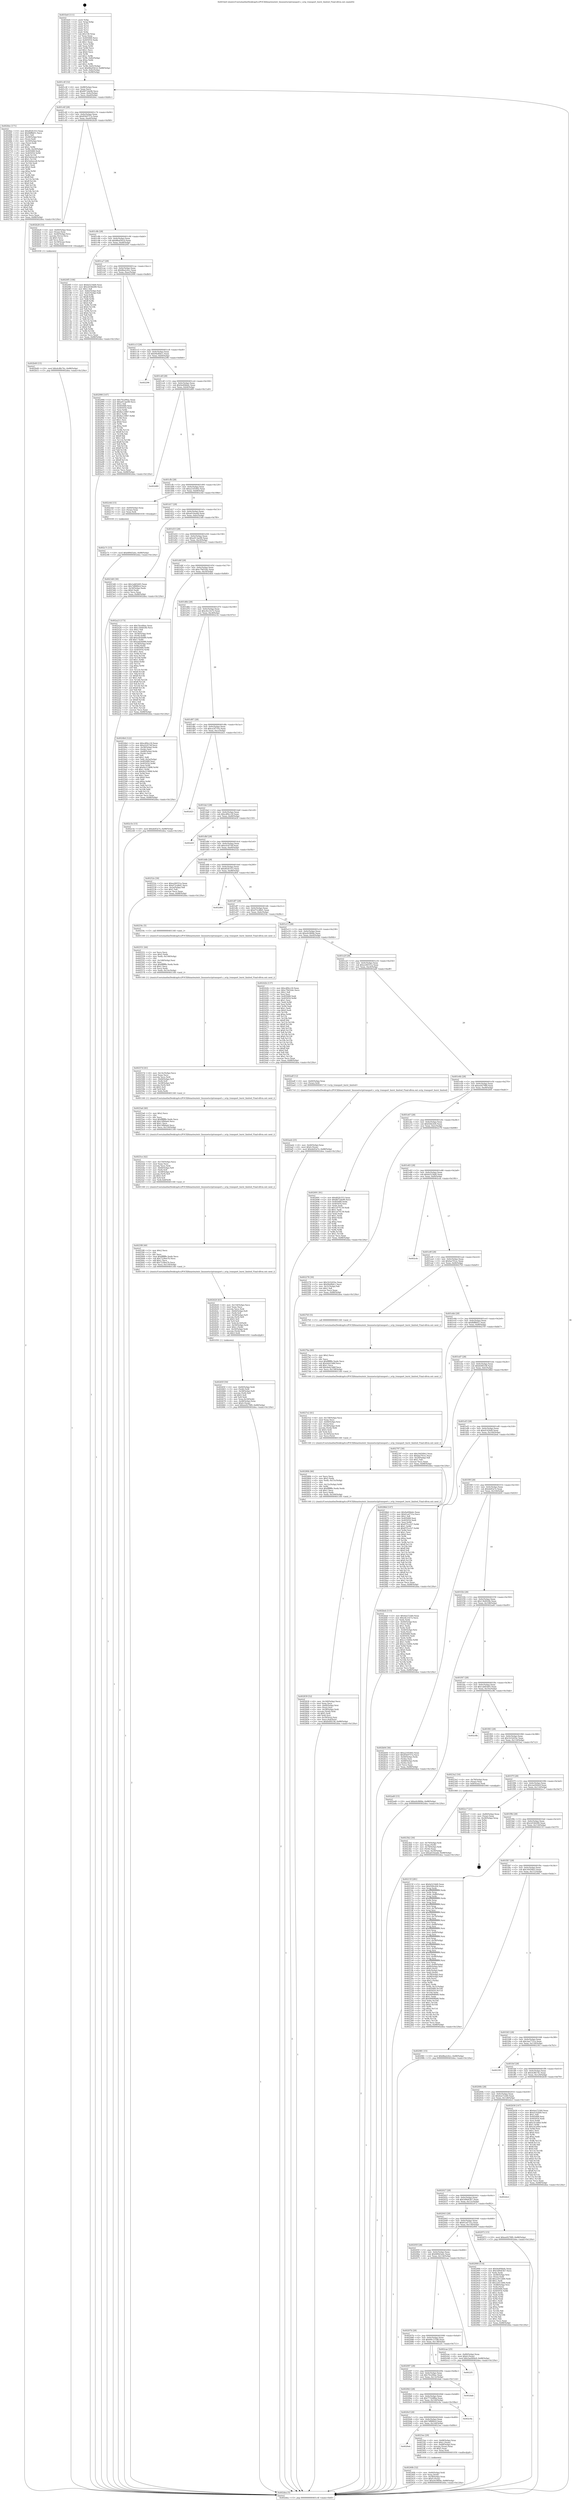 digraph "0x401be0" {
  label = "0x401be0 (/mnt/c/Users/mathe/Desktop/tcc/POCII/binaries/extr_linuxnetsctptransport.c_sctp_transport_burst_limited_Final-ollvm.out::main(0))"
  labelloc = "t"
  node[shape=record]

  Entry [label="",width=0.3,height=0.3,shape=circle,fillcolor=black,style=filled]
  "0x401c4f" [label="{
     0x401c4f [32]\l
     | [instrs]\l
     &nbsp;&nbsp;0x401c4f \<+6\>: mov -0x88(%rbp),%eax\l
     &nbsp;&nbsp;0x401c55 \<+2\>: mov %eax,%ecx\l
     &nbsp;&nbsp;0x401c57 \<+6\>: sub $0x8072de96,%ecx\l
     &nbsp;&nbsp;0x401c5d \<+6\>: mov %eax,-0x9c(%rbp)\l
     &nbsp;&nbsp;0x401c63 \<+6\>: mov %ecx,-0xa0(%rbp)\l
     &nbsp;&nbsp;0x401c69 \<+6\>: je 00000000004026ec \<main+0xb0c\>\l
  }"]
  "0x4026ec" [label="{
     0x4026ec [171]\l
     | [instrs]\l
     &nbsp;&nbsp;0x4026ec \<+5\>: mov $0xd02fc553,%eax\l
     &nbsp;&nbsp;0x4026f1 \<+5\>: mov $0xfbff8d51,%ecx\l
     &nbsp;&nbsp;0x4026f6 \<+2\>: mov $0x1,%dl\l
     &nbsp;&nbsp;0x4026f8 \<+4\>: mov -0x48(%rbp),%rsi\l
     &nbsp;&nbsp;0x4026fc \<+2\>: mov (%rsi),%edi\l
     &nbsp;&nbsp;0x4026fe \<+4\>: mov -0x50(%rbp),%rsi\l
     &nbsp;&nbsp;0x402702 \<+2\>: cmp (%rsi),%edi\l
     &nbsp;&nbsp;0x402704 \<+4\>: setl %r8b\l
     &nbsp;&nbsp;0x402708 \<+4\>: and $0x1,%r8b\l
     &nbsp;&nbsp;0x40270c \<+4\>: mov %r8b,-0x29(%rbp)\l
     &nbsp;&nbsp;0x402710 \<+7\>: mov 0x405068,%edi\l
     &nbsp;&nbsp;0x402717 \<+8\>: mov 0x405054,%r9d\l
     &nbsp;&nbsp;0x40271f \<+3\>: mov %edi,%r10d\l
     &nbsp;&nbsp;0x402722 \<+7\>: add $0x5a0eece8,%r10d\l
     &nbsp;&nbsp;0x402729 \<+4\>: sub $0x1,%r10d\l
     &nbsp;&nbsp;0x40272d \<+7\>: sub $0x5a0eece8,%r10d\l
     &nbsp;&nbsp;0x402734 \<+4\>: imul %r10d,%edi\l
     &nbsp;&nbsp;0x402738 \<+3\>: and $0x1,%edi\l
     &nbsp;&nbsp;0x40273b \<+3\>: cmp $0x0,%edi\l
     &nbsp;&nbsp;0x40273e \<+4\>: sete %r8b\l
     &nbsp;&nbsp;0x402742 \<+4\>: cmp $0xa,%r9d\l
     &nbsp;&nbsp;0x402746 \<+4\>: setl %r11b\l
     &nbsp;&nbsp;0x40274a \<+3\>: mov %r8b,%bl\l
     &nbsp;&nbsp;0x40274d \<+3\>: xor $0xff,%bl\l
     &nbsp;&nbsp;0x402750 \<+3\>: mov %r11b,%r14b\l
     &nbsp;&nbsp;0x402753 \<+4\>: xor $0xff,%r14b\l
     &nbsp;&nbsp;0x402757 \<+3\>: xor $0x0,%dl\l
     &nbsp;&nbsp;0x40275a \<+3\>: mov %bl,%r15b\l
     &nbsp;&nbsp;0x40275d \<+4\>: and $0x0,%r15b\l
     &nbsp;&nbsp;0x402761 \<+3\>: and %dl,%r8b\l
     &nbsp;&nbsp;0x402764 \<+3\>: mov %r14b,%r12b\l
     &nbsp;&nbsp;0x402767 \<+4\>: and $0x0,%r12b\l
     &nbsp;&nbsp;0x40276b \<+3\>: and %dl,%r11b\l
     &nbsp;&nbsp;0x40276e \<+3\>: or %r8b,%r15b\l
     &nbsp;&nbsp;0x402771 \<+3\>: or %r11b,%r12b\l
     &nbsp;&nbsp;0x402774 \<+3\>: xor %r12b,%r15b\l
     &nbsp;&nbsp;0x402777 \<+3\>: or %r14b,%bl\l
     &nbsp;&nbsp;0x40277a \<+3\>: xor $0xff,%bl\l
     &nbsp;&nbsp;0x40277d \<+3\>: or $0x0,%dl\l
     &nbsp;&nbsp;0x402780 \<+2\>: and %dl,%bl\l
     &nbsp;&nbsp;0x402782 \<+3\>: or %bl,%r15b\l
     &nbsp;&nbsp;0x402785 \<+4\>: test $0x1,%r15b\l
     &nbsp;&nbsp;0x402789 \<+3\>: cmovne %ecx,%eax\l
     &nbsp;&nbsp;0x40278c \<+6\>: mov %eax,-0x88(%rbp)\l
     &nbsp;&nbsp;0x402792 \<+5\>: jmp 0000000000402dea \<main+0x120a\>\l
  }"]
  "0x401c6f" [label="{
     0x401c6f [28]\l
     | [instrs]\l
     &nbsp;&nbsp;0x401c6f \<+5\>: jmp 0000000000401c74 \<main+0x94\>\l
     &nbsp;&nbsp;0x401c74 \<+6\>: mov -0x9c(%rbp),%eax\l
     &nbsp;&nbsp;0x401c7a \<+5\>: sub $0x85b9757a,%eax\l
     &nbsp;&nbsp;0x401c7f \<+6\>: mov %eax,-0xa4(%rbp)\l
     &nbsp;&nbsp;0x401c85 \<+6\>: je 0000000000402b28 \<main+0xf48\>\l
  }"]
  Exit [label="",width=0.3,height=0.3,shape=circle,fillcolor=black,style=filled,peripheries=2]
  "0x402b28" [label="{
     0x402b28 [33]\l
     | [instrs]\l
     &nbsp;&nbsp;0x402b28 \<+4\>: mov -0x60(%rbp),%rax\l
     &nbsp;&nbsp;0x402b2c \<+3\>: mov (%rax),%rax\l
     &nbsp;&nbsp;0x402b2f \<+4\>: mov -0x40(%rbp),%rcx\l
     &nbsp;&nbsp;0x402b33 \<+3\>: movslq (%rcx),%rcx\l
     &nbsp;&nbsp;0x402b36 \<+4\>: shl $0x5,%rcx\l
     &nbsp;&nbsp;0x402b3a \<+3\>: add %rcx,%rax\l
     &nbsp;&nbsp;0x402b3d \<+4\>: mov 0x18(%rax),%rax\l
     &nbsp;&nbsp;0x402b41 \<+3\>: mov %rax,%rdi\l
     &nbsp;&nbsp;0x402b44 \<+5\>: call 0000000000401030 \<free@plt\>\l
     | [calls]\l
     &nbsp;&nbsp;0x401030 \{1\} (unknown)\l
  }"]
  "0x401c8b" [label="{
     0x401c8b [28]\l
     | [instrs]\l
     &nbsp;&nbsp;0x401c8b \<+5\>: jmp 0000000000401c90 \<main+0xb0\>\l
     &nbsp;&nbsp;0x401c90 \<+6\>: mov -0x9c(%rbp),%eax\l
     &nbsp;&nbsp;0x401c96 \<+5\>: sub $0x88a45b1d,%eax\l
     &nbsp;&nbsp;0x401c9b \<+6\>: mov %eax,-0xa8(%rbp)\l
     &nbsp;&nbsp;0x401ca1 \<+6\>: je 00000000004020f5 \<main+0x515\>\l
  }"]
  "0x402c7c" [label="{
     0x402c7c [15]\l
     | [instrs]\l
     &nbsp;&nbsp;0x402c7c \<+10\>: movl $0x689d3a4c,-0x88(%rbp)\l
     &nbsp;&nbsp;0x402c86 \<+5\>: jmp 0000000000402dea \<main+0x120a\>\l
  }"]
  "0x4020f5" [label="{
     0x4020f5 [106]\l
     | [instrs]\l
     &nbsp;&nbsp;0x4020f5 \<+5\>: mov $0xfa5234d0,%eax\l
     &nbsp;&nbsp;0x4020fa \<+5\>: mov $0x2d18d280,%ecx\l
     &nbsp;&nbsp;0x4020ff \<+2\>: mov $0x1,%dl\l
     &nbsp;&nbsp;0x402101 \<+7\>: mov -0x82(%rbp),%sil\l
     &nbsp;&nbsp;0x402108 \<+7\>: mov -0x81(%rbp),%dil\l
     &nbsp;&nbsp;0x40210f \<+3\>: mov %sil,%r8b\l
     &nbsp;&nbsp;0x402112 \<+4\>: xor $0xff,%r8b\l
     &nbsp;&nbsp;0x402116 \<+3\>: mov %dil,%r9b\l
     &nbsp;&nbsp;0x402119 \<+4\>: xor $0xff,%r9b\l
     &nbsp;&nbsp;0x40211d \<+3\>: xor $0x0,%dl\l
     &nbsp;&nbsp;0x402120 \<+3\>: mov %r8b,%r10b\l
     &nbsp;&nbsp;0x402123 \<+4\>: and $0x0,%r10b\l
     &nbsp;&nbsp;0x402127 \<+3\>: and %dl,%sil\l
     &nbsp;&nbsp;0x40212a \<+3\>: mov %r9b,%r11b\l
     &nbsp;&nbsp;0x40212d \<+4\>: and $0x0,%r11b\l
     &nbsp;&nbsp;0x402131 \<+3\>: and %dl,%dil\l
     &nbsp;&nbsp;0x402134 \<+3\>: or %sil,%r10b\l
     &nbsp;&nbsp;0x402137 \<+3\>: or %dil,%r11b\l
     &nbsp;&nbsp;0x40213a \<+3\>: xor %r11b,%r10b\l
     &nbsp;&nbsp;0x40213d \<+3\>: or %r9b,%r8b\l
     &nbsp;&nbsp;0x402140 \<+4\>: xor $0xff,%r8b\l
     &nbsp;&nbsp;0x402144 \<+3\>: or $0x0,%dl\l
     &nbsp;&nbsp;0x402147 \<+3\>: and %dl,%r8b\l
     &nbsp;&nbsp;0x40214a \<+3\>: or %r8b,%r10b\l
     &nbsp;&nbsp;0x40214d \<+4\>: test $0x1,%r10b\l
     &nbsp;&nbsp;0x402151 \<+3\>: cmovne %ecx,%eax\l
     &nbsp;&nbsp;0x402154 \<+6\>: mov %eax,-0x88(%rbp)\l
     &nbsp;&nbsp;0x40215a \<+5\>: jmp 0000000000402dea \<main+0x120a\>\l
  }"]
  "0x401ca7" [label="{
     0x401ca7 [28]\l
     | [instrs]\l
     &nbsp;&nbsp;0x401ca7 \<+5\>: jmp 0000000000401cac \<main+0xcc\>\l
     &nbsp;&nbsp;0x401cac \<+6\>: mov -0x9c(%rbp),%eax\l
     &nbsp;&nbsp;0x401cb2 \<+5\>: sub $0x8ba2c6cc,%eax\l
     &nbsp;&nbsp;0x401cb7 \<+6\>: mov %eax,-0xac(%rbp)\l
     &nbsp;&nbsp;0x401cbd \<+6\>: je 0000000000402990 \<main+0xdb0\>\l
  }"]
  "0x402dea" [label="{
     0x402dea [5]\l
     | [instrs]\l
     &nbsp;&nbsp;0x402dea \<+5\>: jmp 0000000000401c4f \<main+0x6f\>\l
  }"]
  "0x401be0" [label="{
     0x401be0 [111]\l
     | [instrs]\l
     &nbsp;&nbsp;0x401be0 \<+1\>: push %rbp\l
     &nbsp;&nbsp;0x401be1 \<+3\>: mov %rsp,%rbp\l
     &nbsp;&nbsp;0x401be4 \<+2\>: push %r15\l
     &nbsp;&nbsp;0x401be6 \<+2\>: push %r14\l
     &nbsp;&nbsp;0x401be8 \<+2\>: push %r13\l
     &nbsp;&nbsp;0x401bea \<+2\>: push %r12\l
     &nbsp;&nbsp;0x401bec \<+1\>: push %rbx\l
     &nbsp;&nbsp;0x401bed \<+7\>: sub $0x158,%rsp\l
     &nbsp;&nbsp;0x401bf4 \<+2\>: xor %eax,%eax\l
     &nbsp;&nbsp;0x401bf6 \<+7\>: mov 0x405068,%ecx\l
     &nbsp;&nbsp;0x401bfd \<+7\>: mov 0x405054,%edx\l
     &nbsp;&nbsp;0x401c04 \<+3\>: sub $0x1,%eax\l
     &nbsp;&nbsp;0x401c07 \<+3\>: mov %ecx,%r8d\l
     &nbsp;&nbsp;0x401c0a \<+3\>: add %eax,%r8d\l
     &nbsp;&nbsp;0x401c0d \<+4\>: imul %r8d,%ecx\l
     &nbsp;&nbsp;0x401c11 \<+3\>: and $0x1,%ecx\l
     &nbsp;&nbsp;0x401c14 \<+3\>: cmp $0x0,%ecx\l
     &nbsp;&nbsp;0x401c17 \<+4\>: sete %r9b\l
     &nbsp;&nbsp;0x401c1b \<+4\>: and $0x1,%r9b\l
     &nbsp;&nbsp;0x401c1f \<+7\>: mov %r9b,-0x82(%rbp)\l
     &nbsp;&nbsp;0x401c26 \<+3\>: cmp $0xa,%edx\l
     &nbsp;&nbsp;0x401c29 \<+4\>: setl %r9b\l
     &nbsp;&nbsp;0x401c2d \<+4\>: and $0x1,%r9b\l
     &nbsp;&nbsp;0x401c31 \<+7\>: mov %r9b,-0x81(%rbp)\l
     &nbsp;&nbsp;0x401c38 \<+10\>: movl $0x88a45b1d,-0x88(%rbp)\l
     &nbsp;&nbsp;0x401c42 \<+6\>: mov %edi,-0x8c(%rbp)\l
     &nbsp;&nbsp;0x401c48 \<+7\>: mov %rsi,-0x98(%rbp)\l
  }"]
  "0x402b49" [label="{
     0x402b49 [15]\l
     | [instrs]\l
     &nbsp;&nbsp;0x402b49 \<+10\>: movl $0x4c8fe74c,-0x88(%rbp)\l
     &nbsp;&nbsp;0x402b53 \<+5\>: jmp 0000000000402dea \<main+0x120a\>\l
  }"]
  "0x402990" [label="{
     0x402990 [147]\l
     | [instrs]\l
     &nbsp;&nbsp;0x402990 \<+5\>: mov $0x70ce90ac,%eax\l
     &nbsp;&nbsp;0x402995 \<+5\>: mov $0xa913ae98,%ecx\l
     &nbsp;&nbsp;0x40299a \<+2\>: mov $0x1,%dl\l
     &nbsp;&nbsp;0x40299c \<+7\>: mov 0x405068,%esi\l
     &nbsp;&nbsp;0x4029a3 \<+7\>: mov 0x405054,%edi\l
     &nbsp;&nbsp;0x4029aa \<+3\>: mov %esi,%r8d\l
     &nbsp;&nbsp;0x4029ad \<+7\>: add $0x8a124f67,%r8d\l
     &nbsp;&nbsp;0x4029b4 \<+4\>: sub $0x1,%r8d\l
     &nbsp;&nbsp;0x4029b8 \<+7\>: sub $0x8a124f67,%r8d\l
     &nbsp;&nbsp;0x4029bf \<+4\>: imul %r8d,%esi\l
     &nbsp;&nbsp;0x4029c3 \<+3\>: and $0x1,%esi\l
     &nbsp;&nbsp;0x4029c6 \<+3\>: cmp $0x0,%esi\l
     &nbsp;&nbsp;0x4029c9 \<+4\>: sete %r9b\l
     &nbsp;&nbsp;0x4029cd \<+3\>: cmp $0xa,%edi\l
     &nbsp;&nbsp;0x4029d0 \<+4\>: setl %r10b\l
     &nbsp;&nbsp;0x4029d4 \<+3\>: mov %r9b,%r11b\l
     &nbsp;&nbsp;0x4029d7 \<+4\>: xor $0xff,%r11b\l
     &nbsp;&nbsp;0x4029db \<+3\>: mov %r10b,%bl\l
     &nbsp;&nbsp;0x4029de \<+3\>: xor $0xff,%bl\l
     &nbsp;&nbsp;0x4029e1 \<+3\>: xor $0x1,%dl\l
     &nbsp;&nbsp;0x4029e4 \<+3\>: mov %r11b,%r14b\l
     &nbsp;&nbsp;0x4029e7 \<+4\>: and $0xff,%r14b\l
     &nbsp;&nbsp;0x4029eb \<+3\>: and %dl,%r9b\l
     &nbsp;&nbsp;0x4029ee \<+3\>: mov %bl,%r15b\l
     &nbsp;&nbsp;0x4029f1 \<+4\>: and $0xff,%r15b\l
     &nbsp;&nbsp;0x4029f5 \<+3\>: and %dl,%r10b\l
     &nbsp;&nbsp;0x4029f8 \<+3\>: or %r9b,%r14b\l
     &nbsp;&nbsp;0x4029fb \<+3\>: or %r10b,%r15b\l
     &nbsp;&nbsp;0x4029fe \<+3\>: xor %r15b,%r14b\l
     &nbsp;&nbsp;0x402a01 \<+3\>: or %bl,%r11b\l
     &nbsp;&nbsp;0x402a04 \<+4\>: xor $0xff,%r11b\l
     &nbsp;&nbsp;0x402a08 \<+3\>: or $0x1,%dl\l
     &nbsp;&nbsp;0x402a0b \<+3\>: and %dl,%r11b\l
     &nbsp;&nbsp;0x402a0e \<+3\>: or %r11b,%r14b\l
     &nbsp;&nbsp;0x402a11 \<+4\>: test $0x1,%r14b\l
     &nbsp;&nbsp;0x402a15 \<+3\>: cmovne %ecx,%eax\l
     &nbsp;&nbsp;0x402a18 \<+6\>: mov %eax,-0x88(%rbp)\l
     &nbsp;&nbsp;0x402a1e \<+5\>: jmp 0000000000402dea \<main+0x120a\>\l
  }"]
  "0x401cc3" [label="{
     0x401cc3 [28]\l
     | [instrs]\l
     &nbsp;&nbsp;0x401cc3 \<+5\>: jmp 0000000000401cc8 \<main+0xe8\>\l
     &nbsp;&nbsp;0x401cc8 \<+6\>: mov -0x9c(%rbp),%eax\l
     &nbsp;&nbsp;0x401cce \<+5\>: sub $0x94ef6dc1,%eax\l
     &nbsp;&nbsp;0x401cd3 \<+6\>: mov %eax,-0xb0(%rbp)\l
     &nbsp;&nbsp;0x401cd9 \<+6\>: je 0000000000402296 \<main+0x6b6\>\l
  }"]
  "0x402aeb" [label="{
     0x402aeb [25]\l
     | [instrs]\l
     &nbsp;&nbsp;0x402aeb \<+4\>: mov -0x40(%rbp),%rax\l
     &nbsp;&nbsp;0x402aef \<+6\>: movl $0x0,(%rax)\l
     &nbsp;&nbsp;0x402af5 \<+10\>: movl $0xde83a7e,-0x88(%rbp)\l
     &nbsp;&nbsp;0x402aff \<+5\>: jmp 0000000000402dea \<main+0x120a\>\l
  }"]
  "0x402296" [label="{
     0x402296\l
  }", style=dashed]
  "0x401cdf" [label="{
     0x401cdf [28]\l
     | [instrs]\l
     &nbsp;&nbsp;0x401cdf \<+5\>: jmp 0000000000401ce4 \<main+0x104\>\l
     &nbsp;&nbsp;0x401ce4 \<+6\>: mov -0x9c(%rbp),%eax\l
     &nbsp;&nbsp;0x401cea \<+5\>: sub $0x9a40bbdc,%eax\l
     &nbsp;&nbsp;0x401cef \<+6\>: mov %eax,-0xb4(%rbp)\l
     &nbsp;&nbsp;0x401cf5 \<+6\>: je 0000000000402d89 \<main+0x11a9\>\l
  }"]
  "0x402839" [label="{
     0x402839 [52]\l
     | [instrs]\l
     &nbsp;&nbsp;0x402839 \<+6\>: mov -0x160(%rbp),%ecx\l
     &nbsp;&nbsp;0x40283f \<+3\>: imul %eax,%ecx\l
     &nbsp;&nbsp;0x402842 \<+4\>: mov -0x60(%rbp),%rsi\l
     &nbsp;&nbsp;0x402846 \<+3\>: mov (%rsi),%rsi\l
     &nbsp;&nbsp;0x402849 \<+4\>: mov -0x58(%rbp),%rdi\l
     &nbsp;&nbsp;0x40284d \<+3\>: movslq (%rdi),%rdi\l
     &nbsp;&nbsp;0x402850 \<+4\>: shl $0x5,%rdi\l
     &nbsp;&nbsp;0x402854 \<+3\>: add %rdi,%rsi\l
     &nbsp;&nbsp;0x402857 \<+4\>: mov 0x18(%rsi),%rsi\l
     &nbsp;&nbsp;0x40285b \<+3\>: mov %ecx,0x4(%rsi)\l
     &nbsp;&nbsp;0x40285e \<+10\>: movl $0xfe0f4338,-0x88(%rbp)\l
     &nbsp;&nbsp;0x402868 \<+5\>: jmp 0000000000402dea \<main+0x120a\>\l
  }"]
  "0x402d89" [label="{
     0x402d89\l
  }", style=dashed]
  "0x401cfb" [label="{
     0x401cfb [28]\l
     | [instrs]\l
     &nbsp;&nbsp;0x401cfb \<+5\>: jmp 0000000000401d00 \<main+0x120\>\l
     &nbsp;&nbsp;0x401d00 \<+6\>: mov -0x9c(%rbp),%eax\l
     &nbsp;&nbsp;0x401d06 \<+5\>: sub $0xa2165492,%eax\l
     &nbsp;&nbsp;0x401d0b \<+6\>: mov %eax,-0xb8(%rbp)\l
     &nbsp;&nbsp;0x401d11 \<+6\>: je 0000000000402c6d \<main+0x108d\>\l
  }"]
  "0x40280b" [label="{
     0x40280b [46]\l
     | [instrs]\l
     &nbsp;&nbsp;0x40280b \<+2\>: xor %ecx,%ecx\l
     &nbsp;&nbsp;0x40280d \<+5\>: mov $0x2,%edx\l
     &nbsp;&nbsp;0x402812 \<+6\>: mov %edx,-0x15c(%rbp)\l
     &nbsp;&nbsp;0x402818 \<+1\>: cltd\l
     &nbsp;&nbsp;0x402819 \<+7\>: mov -0x15c(%rbp),%r8d\l
     &nbsp;&nbsp;0x402820 \<+3\>: idiv %r8d\l
     &nbsp;&nbsp;0x402823 \<+6\>: imul $0xfffffffe,%edx,%edx\l
     &nbsp;&nbsp;0x402829 \<+3\>: sub $0x1,%ecx\l
     &nbsp;&nbsp;0x40282c \<+2\>: sub %ecx,%edx\l
     &nbsp;&nbsp;0x40282e \<+6\>: mov %edx,-0x160(%rbp)\l
     &nbsp;&nbsp;0x402834 \<+5\>: call 0000000000401160 \<next_i\>\l
     | [calls]\l
     &nbsp;&nbsp;0x401160 \{1\} (/mnt/c/Users/mathe/Desktop/tcc/POCII/binaries/extr_linuxnetsctptransport.c_sctp_transport_burst_limited_Final-ollvm.out::next_i)\l
  }"]
  "0x402c6d" [label="{
     0x402c6d [15]\l
     | [instrs]\l
     &nbsp;&nbsp;0x402c6d \<+4\>: mov -0x60(%rbp),%rax\l
     &nbsp;&nbsp;0x402c71 \<+3\>: mov (%rax),%rax\l
     &nbsp;&nbsp;0x402c74 \<+3\>: mov %rax,%rdi\l
     &nbsp;&nbsp;0x402c77 \<+5\>: call 0000000000401030 \<free@plt\>\l
     | [calls]\l
     &nbsp;&nbsp;0x401030 \{1\} (unknown)\l
  }"]
  "0x401d17" [label="{
     0x401d17 [28]\l
     | [instrs]\l
     &nbsp;&nbsp;0x401d17 \<+5\>: jmp 0000000000401d1c \<main+0x13c\>\l
     &nbsp;&nbsp;0x401d1c \<+6\>: mov -0x9c(%rbp),%eax\l
     &nbsp;&nbsp;0x401d22 \<+5\>: sub $0xa610eadd,%eax\l
     &nbsp;&nbsp;0x401d27 \<+6\>: mov %eax,-0xbc(%rbp)\l
     &nbsp;&nbsp;0x401d2d \<+6\>: je 00000000004023d0 \<main+0x7f0\>\l
  }"]
  "0x4027e2" [label="{
     0x4027e2 [41]\l
     | [instrs]\l
     &nbsp;&nbsp;0x4027e2 \<+6\>: mov -0x158(%rbp),%ecx\l
     &nbsp;&nbsp;0x4027e8 \<+3\>: imul %eax,%ecx\l
     &nbsp;&nbsp;0x4027eb \<+4\>: mov -0x60(%rbp),%rsi\l
     &nbsp;&nbsp;0x4027ef \<+3\>: mov (%rsi),%rsi\l
     &nbsp;&nbsp;0x4027f2 \<+4\>: mov -0x58(%rbp),%rdi\l
     &nbsp;&nbsp;0x4027f6 \<+3\>: movslq (%rdi),%rdi\l
     &nbsp;&nbsp;0x4027f9 \<+4\>: shl $0x5,%rdi\l
     &nbsp;&nbsp;0x4027fd \<+3\>: add %rdi,%rsi\l
     &nbsp;&nbsp;0x402800 \<+4\>: mov 0x18(%rsi),%rsi\l
     &nbsp;&nbsp;0x402804 \<+2\>: mov %ecx,(%rsi)\l
     &nbsp;&nbsp;0x402806 \<+5\>: call 0000000000401160 \<next_i\>\l
     | [calls]\l
     &nbsp;&nbsp;0x401160 \{1\} (/mnt/c/Users/mathe/Desktop/tcc/POCII/binaries/extr_linuxnetsctptransport.c_sctp_transport_burst_limited_Final-ollvm.out::next_i)\l
  }"]
  "0x4023d0" [label="{
     0x4023d0 [30]\l
     | [instrs]\l
     &nbsp;&nbsp;0x4023d0 \<+5\>: mov $0x1ab83d45,%eax\l
     &nbsp;&nbsp;0x4023d5 \<+5\>: mov $0x7df889c4,%ecx\l
     &nbsp;&nbsp;0x4023da \<+3\>: mov -0x30(%rbp),%edx\l
     &nbsp;&nbsp;0x4023dd \<+3\>: cmp $0x0,%edx\l
     &nbsp;&nbsp;0x4023e0 \<+3\>: cmove %ecx,%eax\l
     &nbsp;&nbsp;0x4023e3 \<+6\>: mov %eax,-0x88(%rbp)\l
     &nbsp;&nbsp;0x4023e9 \<+5\>: jmp 0000000000402dea \<main+0x120a\>\l
  }"]
  "0x401d33" [label="{
     0x401d33 [28]\l
     | [instrs]\l
     &nbsp;&nbsp;0x401d33 \<+5\>: jmp 0000000000401d38 \<main+0x158\>\l
     &nbsp;&nbsp;0x401d38 \<+6\>: mov -0x9c(%rbp),%eax\l
     &nbsp;&nbsp;0x401d3e \<+5\>: sub $0xa913ae98,%eax\l
     &nbsp;&nbsp;0x401d43 \<+6\>: mov %eax,-0xc0(%rbp)\l
     &nbsp;&nbsp;0x401d49 \<+6\>: je 0000000000402a23 \<main+0xe43\>\l
  }"]
  "0x4027ba" [label="{
     0x4027ba [40]\l
     | [instrs]\l
     &nbsp;&nbsp;0x4027ba \<+5\>: mov $0x2,%ecx\l
     &nbsp;&nbsp;0x4027bf \<+1\>: cltd\l
     &nbsp;&nbsp;0x4027c0 \<+2\>: idiv %ecx\l
     &nbsp;&nbsp;0x4027c2 \<+6\>: imul $0xfffffffe,%edx,%ecx\l
     &nbsp;&nbsp;0x4027c8 \<+6\>: sub $0x4eb23d6f,%ecx\l
     &nbsp;&nbsp;0x4027ce \<+3\>: add $0x1,%ecx\l
     &nbsp;&nbsp;0x4027d1 \<+6\>: add $0x4eb23d6f,%ecx\l
     &nbsp;&nbsp;0x4027d7 \<+6\>: mov %ecx,-0x158(%rbp)\l
     &nbsp;&nbsp;0x4027dd \<+5\>: call 0000000000401160 \<next_i\>\l
     | [calls]\l
     &nbsp;&nbsp;0x401160 \{1\} (/mnt/c/Users/mathe/Desktop/tcc/POCII/binaries/extr_linuxnetsctptransport.c_sctp_transport_burst_limited_Final-ollvm.out::next_i)\l
  }"]
  "0x402a23" [label="{
     0x402a23 [173]\l
     | [instrs]\l
     &nbsp;&nbsp;0x402a23 \<+5\>: mov $0x70ce90ac,%eax\l
     &nbsp;&nbsp;0x402a28 \<+5\>: mov $0x13b4924b,%ecx\l
     &nbsp;&nbsp;0x402a2d \<+2\>: mov $0x1,%dl\l
     &nbsp;&nbsp;0x402a2f \<+2\>: xor %esi,%esi\l
     &nbsp;&nbsp;0x402a31 \<+4\>: mov -0x58(%rbp),%rdi\l
     &nbsp;&nbsp;0x402a35 \<+3\>: mov (%rdi),%r8d\l
     &nbsp;&nbsp;0x402a38 \<+7\>: add $0xeeb5b089,%r8d\l
     &nbsp;&nbsp;0x402a3f \<+4\>: add $0x1,%r8d\l
     &nbsp;&nbsp;0x402a43 \<+7\>: sub $0xeeb5b089,%r8d\l
     &nbsp;&nbsp;0x402a4a \<+4\>: mov -0x58(%rbp),%rdi\l
     &nbsp;&nbsp;0x402a4e \<+3\>: mov %r8d,(%rdi)\l
     &nbsp;&nbsp;0x402a51 \<+8\>: mov 0x405068,%r8d\l
     &nbsp;&nbsp;0x402a59 \<+8\>: mov 0x405054,%r9d\l
     &nbsp;&nbsp;0x402a61 \<+3\>: sub $0x1,%esi\l
     &nbsp;&nbsp;0x402a64 \<+3\>: mov %r8d,%r10d\l
     &nbsp;&nbsp;0x402a67 \<+3\>: add %esi,%r10d\l
     &nbsp;&nbsp;0x402a6a \<+4\>: imul %r10d,%r8d\l
     &nbsp;&nbsp;0x402a6e \<+4\>: and $0x1,%r8d\l
     &nbsp;&nbsp;0x402a72 \<+4\>: cmp $0x0,%r8d\l
     &nbsp;&nbsp;0x402a76 \<+4\>: sete %r11b\l
     &nbsp;&nbsp;0x402a7a \<+4\>: cmp $0xa,%r9d\l
     &nbsp;&nbsp;0x402a7e \<+3\>: setl %bl\l
     &nbsp;&nbsp;0x402a81 \<+3\>: mov %r11b,%r14b\l
     &nbsp;&nbsp;0x402a84 \<+4\>: xor $0xff,%r14b\l
     &nbsp;&nbsp;0x402a88 \<+3\>: mov %bl,%r15b\l
     &nbsp;&nbsp;0x402a8b \<+4\>: xor $0xff,%r15b\l
     &nbsp;&nbsp;0x402a8f \<+3\>: xor $0x1,%dl\l
     &nbsp;&nbsp;0x402a92 \<+3\>: mov %r14b,%r12b\l
     &nbsp;&nbsp;0x402a95 \<+4\>: and $0xff,%r12b\l
     &nbsp;&nbsp;0x402a99 \<+3\>: and %dl,%r11b\l
     &nbsp;&nbsp;0x402a9c \<+3\>: mov %r15b,%r13b\l
     &nbsp;&nbsp;0x402a9f \<+4\>: and $0xff,%r13b\l
     &nbsp;&nbsp;0x402aa3 \<+2\>: and %dl,%bl\l
     &nbsp;&nbsp;0x402aa5 \<+3\>: or %r11b,%r12b\l
     &nbsp;&nbsp;0x402aa8 \<+3\>: or %bl,%r13b\l
     &nbsp;&nbsp;0x402aab \<+3\>: xor %r13b,%r12b\l
     &nbsp;&nbsp;0x402aae \<+3\>: or %r15b,%r14b\l
     &nbsp;&nbsp;0x402ab1 \<+4\>: xor $0xff,%r14b\l
     &nbsp;&nbsp;0x402ab5 \<+3\>: or $0x1,%dl\l
     &nbsp;&nbsp;0x402ab8 \<+3\>: and %dl,%r14b\l
     &nbsp;&nbsp;0x402abb \<+3\>: or %r14b,%r12b\l
     &nbsp;&nbsp;0x402abe \<+4\>: test $0x1,%r12b\l
     &nbsp;&nbsp;0x402ac2 \<+3\>: cmovne %ecx,%eax\l
     &nbsp;&nbsp;0x402ac5 \<+6\>: mov %eax,-0x88(%rbp)\l
     &nbsp;&nbsp;0x402acb \<+5\>: jmp 0000000000402dea \<main+0x120a\>\l
  }"]
  "0x401d4f" [label="{
     0x401d4f [28]\l
     | [instrs]\l
     &nbsp;&nbsp;0x401d4f \<+5\>: jmp 0000000000401d54 \<main+0x174\>\l
     &nbsp;&nbsp;0x401d54 \<+6\>: mov -0x9c(%rbp),%eax\l
     &nbsp;&nbsp;0x401d5a \<+5\>: sub $0xc79d32dc,%eax\l
     &nbsp;&nbsp;0x401d5f \<+6\>: mov %eax,-0xc4(%rbp)\l
     &nbsp;&nbsp;0x401d65 \<+6\>: je 00000000004024b4 \<main+0x8d4\>\l
  }"]
  "0x40265f" [label="{
     0x40265f [50]\l
     | [instrs]\l
     &nbsp;&nbsp;0x40265f \<+4\>: mov -0x60(%rbp),%rdi\l
     &nbsp;&nbsp;0x402663 \<+3\>: mov (%rdi),%rdi\l
     &nbsp;&nbsp;0x402666 \<+4\>: mov -0x58(%rbp),%r8\l
     &nbsp;&nbsp;0x40266a \<+3\>: movslq (%r8),%r8\l
     &nbsp;&nbsp;0x40266d \<+4\>: shl $0x5,%r8\l
     &nbsp;&nbsp;0x402671 \<+3\>: add %r8,%rdi\l
     &nbsp;&nbsp;0x402674 \<+4\>: mov %rax,0x18(%rdi)\l
     &nbsp;&nbsp;0x402678 \<+4\>: mov -0x48(%rbp),%rax\l
     &nbsp;&nbsp;0x40267c \<+6\>: movl $0x0,(%rax)\l
     &nbsp;&nbsp;0x402682 \<+10\>: movl $0xee9278f9,-0x88(%rbp)\l
     &nbsp;&nbsp;0x40268c \<+5\>: jmp 0000000000402dea \<main+0x120a\>\l
  }"]
  "0x4024b4" [label="{
     0x4024b4 [122]\l
     | [instrs]\l
     &nbsp;&nbsp;0x4024b4 \<+5\>: mov $0xcdf4cc18,%eax\l
     &nbsp;&nbsp;0x4024b9 \<+5\>: mov $0xcfc457df,%ecx\l
     &nbsp;&nbsp;0x4024be \<+4\>: mov -0x58(%rbp),%rdx\l
     &nbsp;&nbsp;0x4024c2 \<+2\>: mov (%rdx),%esi\l
     &nbsp;&nbsp;0x4024c4 \<+4\>: mov -0x68(%rbp),%rdx\l
     &nbsp;&nbsp;0x4024c8 \<+2\>: cmp (%rdx),%esi\l
     &nbsp;&nbsp;0x4024ca \<+4\>: setl %dil\l
     &nbsp;&nbsp;0x4024ce \<+4\>: and $0x1,%dil\l
     &nbsp;&nbsp;0x4024d2 \<+4\>: mov %dil,-0x2a(%rbp)\l
     &nbsp;&nbsp;0x4024d6 \<+7\>: mov 0x405068,%esi\l
     &nbsp;&nbsp;0x4024dd \<+8\>: mov 0x405054,%r8d\l
     &nbsp;&nbsp;0x4024e5 \<+3\>: mov %esi,%r9d\l
     &nbsp;&nbsp;0x4024e8 \<+7\>: add $0x9e215898,%r9d\l
     &nbsp;&nbsp;0x4024ef \<+4\>: sub $0x1,%r9d\l
     &nbsp;&nbsp;0x4024f3 \<+7\>: sub $0x9e215898,%r9d\l
     &nbsp;&nbsp;0x4024fa \<+4\>: imul %r9d,%esi\l
     &nbsp;&nbsp;0x4024fe \<+3\>: and $0x1,%esi\l
     &nbsp;&nbsp;0x402501 \<+3\>: cmp $0x0,%esi\l
     &nbsp;&nbsp;0x402504 \<+4\>: sete %dil\l
     &nbsp;&nbsp;0x402508 \<+4\>: cmp $0xa,%r8d\l
     &nbsp;&nbsp;0x40250c \<+4\>: setl %r10b\l
     &nbsp;&nbsp;0x402510 \<+3\>: mov %dil,%r11b\l
     &nbsp;&nbsp;0x402513 \<+3\>: and %r10b,%r11b\l
     &nbsp;&nbsp;0x402516 \<+3\>: xor %r10b,%dil\l
     &nbsp;&nbsp;0x402519 \<+3\>: or %dil,%r11b\l
     &nbsp;&nbsp;0x40251c \<+4\>: test $0x1,%r11b\l
     &nbsp;&nbsp;0x402520 \<+3\>: cmovne %ecx,%eax\l
     &nbsp;&nbsp;0x402523 \<+6\>: mov %eax,-0x88(%rbp)\l
     &nbsp;&nbsp;0x402529 \<+5\>: jmp 0000000000402dea \<main+0x120a\>\l
  }"]
  "0x401d6b" [label="{
     0x401d6b [28]\l
     | [instrs]\l
     &nbsp;&nbsp;0x401d6b \<+5\>: jmp 0000000000401d70 \<main+0x190\>\l
     &nbsp;&nbsp;0x401d70 \<+6\>: mov -0x9c(%rbp),%eax\l
     &nbsp;&nbsp;0x401d76 \<+5\>: sub $0xc8c23e72,%eax\l
     &nbsp;&nbsp;0x401d7b \<+6\>: mov %eax,-0xc8(%rbp)\l
     &nbsp;&nbsp;0x401d81 \<+6\>: je 0000000000402c5e \<main+0x107e\>\l
  }"]
  "0x402620" [label="{
     0x402620 [63]\l
     | [instrs]\l
     &nbsp;&nbsp;0x402620 \<+6\>: mov -0x154(%rbp),%ecx\l
     &nbsp;&nbsp;0x402626 \<+3\>: imul %eax,%ecx\l
     &nbsp;&nbsp;0x402629 \<+3\>: movslq %ecx,%rdi\l
     &nbsp;&nbsp;0x40262c \<+4\>: mov -0x60(%rbp),%r8\l
     &nbsp;&nbsp;0x402630 \<+3\>: mov (%r8),%r8\l
     &nbsp;&nbsp;0x402633 \<+4\>: mov -0x58(%rbp),%r9\l
     &nbsp;&nbsp;0x402637 \<+3\>: movslq (%r9),%r9\l
     &nbsp;&nbsp;0x40263a \<+4\>: shl $0x5,%r9\l
     &nbsp;&nbsp;0x40263e \<+3\>: add %r9,%r8\l
     &nbsp;&nbsp;0x402641 \<+4\>: mov %rdi,0x10(%r8)\l
     &nbsp;&nbsp;0x402645 \<+4\>: mov -0x50(%rbp),%rdi\l
     &nbsp;&nbsp;0x402649 \<+6\>: movl $0x1,(%rdi)\l
     &nbsp;&nbsp;0x40264f \<+4\>: mov -0x50(%rbp),%rdi\l
     &nbsp;&nbsp;0x402653 \<+3\>: movslq (%rdi),%rdi\l
     &nbsp;&nbsp;0x402656 \<+4\>: shl $0x3,%rdi\l
     &nbsp;&nbsp;0x40265a \<+5\>: call 0000000000401050 \<malloc@plt\>\l
     | [calls]\l
     &nbsp;&nbsp;0x401050 \{1\} (unknown)\l
  }"]
  "0x402c5e" [label="{
     0x402c5e [15]\l
     | [instrs]\l
     &nbsp;&nbsp;0x402c5e \<+10\>: movl $0xde83a7e,-0x88(%rbp)\l
     &nbsp;&nbsp;0x402c68 \<+5\>: jmp 0000000000402dea \<main+0x120a\>\l
  }"]
  "0x401d87" [label="{
     0x401d87 [28]\l
     | [instrs]\l
     &nbsp;&nbsp;0x401d87 \<+5\>: jmp 0000000000401d8c \<main+0x1ac\>\l
     &nbsp;&nbsp;0x401d8c \<+6\>: mov -0x9c(%rbp),%eax\l
     &nbsp;&nbsp;0x401d92 \<+5\>: sub $0xca3f735e,%eax\l
     &nbsp;&nbsp;0x401d97 \<+6\>: mov %eax,-0xcc(%rbp)\l
     &nbsp;&nbsp;0x401d9d \<+6\>: je 0000000000402d21 \<main+0x1141\>\l
  }"]
  "0x4025f8" [label="{
     0x4025f8 [40]\l
     | [instrs]\l
     &nbsp;&nbsp;0x4025f8 \<+5\>: mov $0x2,%ecx\l
     &nbsp;&nbsp;0x4025fd \<+1\>: cltd\l
     &nbsp;&nbsp;0x4025fe \<+2\>: idiv %ecx\l
     &nbsp;&nbsp;0x402600 \<+6\>: imul $0xfffffffe,%edx,%ecx\l
     &nbsp;&nbsp;0x402606 \<+6\>: sub $0x7228ee7b,%ecx\l
     &nbsp;&nbsp;0x40260c \<+3\>: add $0x1,%ecx\l
     &nbsp;&nbsp;0x40260f \<+6\>: add $0x7228ee7b,%ecx\l
     &nbsp;&nbsp;0x402615 \<+6\>: mov %ecx,-0x154(%rbp)\l
     &nbsp;&nbsp;0x40261b \<+5\>: call 0000000000401160 \<next_i\>\l
     | [calls]\l
     &nbsp;&nbsp;0x401160 \{1\} (/mnt/c/Users/mathe/Desktop/tcc/POCII/binaries/extr_linuxnetsctptransport.c_sctp_transport_burst_limited_Final-ollvm.out::next_i)\l
  }"]
  "0x402d21" [label="{
     0x402d21\l
  }", style=dashed]
  "0x401da3" [label="{
     0x401da3 [28]\l
     | [instrs]\l
     &nbsp;&nbsp;0x401da3 \<+5\>: jmp 0000000000401da8 \<main+0x1c8\>\l
     &nbsp;&nbsp;0x401da8 \<+6\>: mov -0x9c(%rbp),%eax\l
     &nbsp;&nbsp;0x401dae \<+5\>: sub $0xcdf4cc18,%eax\l
     &nbsp;&nbsp;0x401db3 \<+6\>: mov %eax,-0xd0(%rbp)\l
     &nbsp;&nbsp;0x401db9 \<+6\>: je 0000000000402d3f \<main+0x115f\>\l
  }"]
  "0x4025ce" [label="{
     0x4025ce [42]\l
     | [instrs]\l
     &nbsp;&nbsp;0x4025ce \<+6\>: mov -0x150(%rbp),%ecx\l
     &nbsp;&nbsp;0x4025d4 \<+3\>: imul %eax,%ecx\l
     &nbsp;&nbsp;0x4025d7 \<+3\>: movslq %ecx,%rdi\l
     &nbsp;&nbsp;0x4025da \<+4\>: mov -0x60(%rbp),%r8\l
     &nbsp;&nbsp;0x4025de \<+3\>: mov (%r8),%r8\l
     &nbsp;&nbsp;0x4025e1 \<+4\>: mov -0x58(%rbp),%r9\l
     &nbsp;&nbsp;0x4025e5 \<+3\>: movslq (%r9),%r9\l
     &nbsp;&nbsp;0x4025e8 \<+4\>: shl $0x5,%r9\l
     &nbsp;&nbsp;0x4025ec \<+3\>: add %r9,%r8\l
     &nbsp;&nbsp;0x4025ef \<+4\>: mov %rdi,0x8(%r8)\l
     &nbsp;&nbsp;0x4025f3 \<+5\>: call 0000000000401160 \<next_i\>\l
     | [calls]\l
     &nbsp;&nbsp;0x401160 \{1\} (/mnt/c/Users/mathe/Desktop/tcc/POCII/binaries/extr_linuxnetsctptransport.c_sctp_transport_burst_limited_Final-ollvm.out::next_i)\l
  }"]
  "0x402d3f" [label="{
     0x402d3f\l
  }", style=dashed]
  "0x401dbf" [label="{
     0x401dbf [28]\l
     | [instrs]\l
     &nbsp;&nbsp;0x401dbf \<+5\>: jmp 0000000000401dc4 \<main+0x1e4\>\l
     &nbsp;&nbsp;0x401dc4 \<+6\>: mov -0x9c(%rbp),%eax\l
     &nbsp;&nbsp;0x401dca \<+5\>: sub $0xcfc457df,%eax\l
     &nbsp;&nbsp;0x401dcf \<+6\>: mov %eax,-0xd4(%rbp)\l
     &nbsp;&nbsp;0x401dd5 \<+6\>: je 000000000040252e \<main+0x94e\>\l
  }"]
  "0x4025a6" [label="{
     0x4025a6 [40]\l
     | [instrs]\l
     &nbsp;&nbsp;0x4025a6 \<+5\>: mov $0x2,%ecx\l
     &nbsp;&nbsp;0x4025ab \<+1\>: cltd\l
     &nbsp;&nbsp;0x4025ac \<+2\>: idiv %ecx\l
     &nbsp;&nbsp;0x4025ae \<+6\>: imul $0xfffffffe,%edx,%ecx\l
     &nbsp;&nbsp;0x4025b4 \<+6\>: add $0x14fbfae6,%ecx\l
     &nbsp;&nbsp;0x4025ba \<+3\>: add $0x1,%ecx\l
     &nbsp;&nbsp;0x4025bd \<+6\>: sub $0x14fbfae6,%ecx\l
     &nbsp;&nbsp;0x4025c3 \<+6\>: mov %ecx,-0x150(%rbp)\l
     &nbsp;&nbsp;0x4025c9 \<+5\>: call 0000000000401160 \<next_i\>\l
     | [calls]\l
     &nbsp;&nbsp;0x401160 \{1\} (/mnt/c/Users/mathe/Desktop/tcc/POCII/binaries/extr_linuxnetsctptransport.c_sctp_transport_burst_limited_Final-ollvm.out::next_i)\l
  }"]
  "0x40252e" [label="{
     0x40252e [30]\l
     | [instrs]\l
     &nbsp;&nbsp;0x40252e \<+5\>: mov $0xec84551a,%eax\l
     &nbsp;&nbsp;0x402533 \<+5\>: mov $0xd72cd6d1,%ecx\l
     &nbsp;&nbsp;0x402538 \<+3\>: mov -0x2a(%rbp),%dl\l
     &nbsp;&nbsp;0x40253b \<+3\>: test $0x1,%dl\l
     &nbsp;&nbsp;0x40253e \<+3\>: cmovne %ecx,%eax\l
     &nbsp;&nbsp;0x402541 \<+6\>: mov %eax,-0x88(%rbp)\l
     &nbsp;&nbsp;0x402547 \<+5\>: jmp 0000000000402dea \<main+0x120a\>\l
  }"]
  "0x401ddb" [label="{
     0x401ddb [28]\l
     | [instrs]\l
     &nbsp;&nbsp;0x401ddb \<+5\>: jmp 0000000000401de0 \<main+0x200\>\l
     &nbsp;&nbsp;0x401de0 \<+6\>: mov -0x9c(%rbp),%eax\l
     &nbsp;&nbsp;0x401de6 \<+5\>: sub $0xd02fc553,%eax\l
     &nbsp;&nbsp;0x401deb \<+6\>: mov %eax,-0xd8(%rbp)\l
     &nbsp;&nbsp;0x401df1 \<+6\>: je 0000000000402d64 \<main+0x1184\>\l
  }"]
  "0x40257d" [label="{
     0x40257d [41]\l
     | [instrs]\l
     &nbsp;&nbsp;0x40257d \<+6\>: mov -0x14c(%rbp),%ecx\l
     &nbsp;&nbsp;0x402583 \<+3\>: imul %eax,%ecx\l
     &nbsp;&nbsp;0x402586 \<+3\>: movslq %ecx,%rdi\l
     &nbsp;&nbsp;0x402589 \<+4\>: mov -0x60(%rbp),%r8\l
     &nbsp;&nbsp;0x40258d \<+3\>: mov (%r8),%r8\l
     &nbsp;&nbsp;0x402590 \<+4\>: mov -0x58(%rbp),%r9\l
     &nbsp;&nbsp;0x402594 \<+3\>: movslq (%r9),%r9\l
     &nbsp;&nbsp;0x402597 \<+4\>: shl $0x5,%r9\l
     &nbsp;&nbsp;0x40259b \<+3\>: add %r9,%r8\l
     &nbsp;&nbsp;0x40259e \<+3\>: mov %rdi,(%r8)\l
     &nbsp;&nbsp;0x4025a1 \<+5\>: call 0000000000401160 \<next_i\>\l
     | [calls]\l
     &nbsp;&nbsp;0x401160 \{1\} (/mnt/c/Users/mathe/Desktop/tcc/POCII/binaries/extr_linuxnetsctptransport.c_sctp_transport_burst_limited_Final-ollvm.out::next_i)\l
  }"]
  "0x402d64" [label="{
     0x402d64\l
  }", style=dashed]
  "0x401df7" [label="{
     0x401df7 [28]\l
     | [instrs]\l
     &nbsp;&nbsp;0x401df7 \<+5\>: jmp 0000000000401dfc \<main+0x21c\>\l
     &nbsp;&nbsp;0x401dfc \<+6\>: mov -0x9c(%rbp),%eax\l
     &nbsp;&nbsp;0x401e02 \<+5\>: sub $0xd72cd6d1,%eax\l
     &nbsp;&nbsp;0x401e07 \<+6\>: mov %eax,-0xdc(%rbp)\l
     &nbsp;&nbsp;0x401e0d \<+6\>: je 000000000040254c \<main+0x96c\>\l
  }"]
  "0x402551" [label="{
     0x402551 [44]\l
     | [instrs]\l
     &nbsp;&nbsp;0x402551 \<+2\>: xor %ecx,%ecx\l
     &nbsp;&nbsp;0x402553 \<+5\>: mov $0x2,%edx\l
     &nbsp;&nbsp;0x402558 \<+6\>: mov %edx,-0x148(%rbp)\l
     &nbsp;&nbsp;0x40255e \<+1\>: cltd\l
     &nbsp;&nbsp;0x40255f \<+6\>: mov -0x148(%rbp),%esi\l
     &nbsp;&nbsp;0x402565 \<+2\>: idiv %esi\l
     &nbsp;&nbsp;0x402567 \<+6\>: imul $0xfffffffe,%edx,%edx\l
     &nbsp;&nbsp;0x40256d \<+3\>: sub $0x1,%ecx\l
     &nbsp;&nbsp;0x402570 \<+2\>: sub %ecx,%edx\l
     &nbsp;&nbsp;0x402572 \<+6\>: mov %edx,-0x14c(%rbp)\l
     &nbsp;&nbsp;0x402578 \<+5\>: call 0000000000401160 \<next_i\>\l
     | [calls]\l
     &nbsp;&nbsp;0x401160 \{1\} (/mnt/c/Users/mathe/Desktop/tcc/POCII/binaries/extr_linuxnetsctptransport.c_sctp_transport_burst_limited_Final-ollvm.out::next_i)\l
  }"]
  "0x40254c" [label="{
     0x40254c [5]\l
     | [instrs]\l
     &nbsp;&nbsp;0x40254c \<+5\>: call 0000000000401160 \<next_i\>\l
     | [calls]\l
     &nbsp;&nbsp;0x401160 \{1\} (/mnt/c/Users/mathe/Desktop/tcc/POCII/binaries/extr_linuxnetsctptransport.c_sctp_transport_burst_limited_Final-ollvm.out::next_i)\l
  }"]
  "0x401e13" [label="{
     0x401e13 [28]\l
     | [instrs]\l
     &nbsp;&nbsp;0x401e13 \<+5\>: jmp 0000000000401e18 \<main+0x238\>\l
     &nbsp;&nbsp;0x401e18 \<+6\>: mov -0x9c(%rbp),%eax\l
     &nbsp;&nbsp;0x401e1e \<+5\>: sub $0xe0c96fde,%eax\l
     &nbsp;&nbsp;0x401e23 \<+6\>: mov %eax,-0xe0(%rbp)\l
     &nbsp;&nbsp;0x401e29 \<+6\>: je 000000000040242b \<main+0x84b\>\l
  }"]
  "0x40240b" [label="{
     0x40240b [32]\l
     | [instrs]\l
     &nbsp;&nbsp;0x40240b \<+4\>: mov -0x60(%rbp),%rdi\l
     &nbsp;&nbsp;0x40240f \<+3\>: mov %rax,(%rdi)\l
     &nbsp;&nbsp;0x402412 \<+4\>: mov -0x58(%rbp),%rax\l
     &nbsp;&nbsp;0x402416 \<+6\>: movl $0x0,(%rax)\l
     &nbsp;&nbsp;0x40241c \<+10\>: movl $0xe0c96fde,-0x88(%rbp)\l
     &nbsp;&nbsp;0x402426 \<+5\>: jmp 0000000000402dea \<main+0x120a\>\l
  }"]
  "0x40242b" [label="{
     0x40242b [137]\l
     | [instrs]\l
     &nbsp;&nbsp;0x40242b \<+5\>: mov $0xcdf4cc18,%eax\l
     &nbsp;&nbsp;0x402430 \<+5\>: mov $0xc79d32dc,%ecx\l
     &nbsp;&nbsp;0x402435 \<+2\>: mov $0x1,%dl\l
     &nbsp;&nbsp;0x402437 \<+2\>: xor %esi,%esi\l
     &nbsp;&nbsp;0x402439 \<+7\>: mov 0x405068,%edi\l
     &nbsp;&nbsp;0x402440 \<+8\>: mov 0x405054,%r8d\l
     &nbsp;&nbsp;0x402448 \<+3\>: sub $0x1,%esi\l
     &nbsp;&nbsp;0x40244b \<+3\>: mov %edi,%r9d\l
     &nbsp;&nbsp;0x40244e \<+3\>: add %esi,%r9d\l
     &nbsp;&nbsp;0x402451 \<+4\>: imul %r9d,%edi\l
     &nbsp;&nbsp;0x402455 \<+3\>: and $0x1,%edi\l
     &nbsp;&nbsp;0x402458 \<+3\>: cmp $0x0,%edi\l
     &nbsp;&nbsp;0x40245b \<+4\>: sete %r10b\l
     &nbsp;&nbsp;0x40245f \<+4\>: cmp $0xa,%r8d\l
     &nbsp;&nbsp;0x402463 \<+4\>: setl %r11b\l
     &nbsp;&nbsp;0x402467 \<+3\>: mov %r10b,%bl\l
     &nbsp;&nbsp;0x40246a \<+3\>: xor $0xff,%bl\l
     &nbsp;&nbsp;0x40246d \<+3\>: mov %r11b,%r14b\l
     &nbsp;&nbsp;0x402470 \<+4\>: xor $0xff,%r14b\l
     &nbsp;&nbsp;0x402474 \<+3\>: xor $0x0,%dl\l
     &nbsp;&nbsp;0x402477 \<+3\>: mov %bl,%r15b\l
     &nbsp;&nbsp;0x40247a \<+4\>: and $0x0,%r15b\l
     &nbsp;&nbsp;0x40247e \<+3\>: and %dl,%r10b\l
     &nbsp;&nbsp;0x402481 \<+3\>: mov %r14b,%r12b\l
     &nbsp;&nbsp;0x402484 \<+4\>: and $0x0,%r12b\l
     &nbsp;&nbsp;0x402488 \<+3\>: and %dl,%r11b\l
     &nbsp;&nbsp;0x40248b \<+3\>: or %r10b,%r15b\l
     &nbsp;&nbsp;0x40248e \<+3\>: or %r11b,%r12b\l
     &nbsp;&nbsp;0x402491 \<+3\>: xor %r12b,%r15b\l
     &nbsp;&nbsp;0x402494 \<+3\>: or %r14b,%bl\l
     &nbsp;&nbsp;0x402497 \<+3\>: xor $0xff,%bl\l
     &nbsp;&nbsp;0x40249a \<+3\>: or $0x0,%dl\l
     &nbsp;&nbsp;0x40249d \<+2\>: and %dl,%bl\l
     &nbsp;&nbsp;0x40249f \<+3\>: or %bl,%r15b\l
     &nbsp;&nbsp;0x4024a2 \<+4\>: test $0x1,%r15b\l
     &nbsp;&nbsp;0x4024a6 \<+3\>: cmovne %ecx,%eax\l
     &nbsp;&nbsp;0x4024a9 \<+6\>: mov %eax,-0x88(%rbp)\l
     &nbsp;&nbsp;0x4024af \<+5\>: jmp 0000000000402dea \<main+0x120a\>\l
  }"]
  "0x401e2f" [label="{
     0x401e2f [28]\l
     | [instrs]\l
     &nbsp;&nbsp;0x401e2f \<+5\>: jmp 0000000000401e34 \<main+0x254\>\l
     &nbsp;&nbsp;0x401e34 \<+6\>: mov -0x9c(%rbp),%eax\l
     &nbsp;&nbsp;0x401e3a \<+5\>: sub $0xec84551a,%eax\l
     &nbsp;&nbsp;0x401e3f \<+6\>: mov %eax,-0xe4(%rbp)\l
     &nbsp;&nbsp;0x401e45 \<+6\>: je 0000000000402adf \<main+0xeff\>\l
  }"]
  "0x4020eb" [label="{
     0x4020eb\l
  }", style=dashed]
  "0x402adf" [label="{
     0x402adf [12]\l
     | [instrs]\l
     &nbsp;&nbsp;0x402adf \<+4\>: mov -0x60(%rbp),%rax\l
     &nbsp;&nbsp;0x402ae3 \<+3\>: mov (%rax),%rdi\l
     &nbsp;&nbsp;0x402ae6 \<+5\>: call 00000000004017c0 \<sctp_transport_burst_limited\>\l
     | [calls]\l
     &nbsp;&nbsp;0x4017c0 \{1\} (/mnt/c/Users/mathe/Desktop/tcc/POCII/binaries/extr_linuxnetsctptransport.c_sctp_transport_burst_limited_Final-ollvm.out::sctp_transport_burst_limited)\l
  }"]
  "0x401e4b" [label="{
     0x401e4b [28]\l
     | [instrs]\l
     &nbsp;&nbsp;0x401e4b \<+5\>: jmp 0000000000401e50 \<main+0x270\>\l
     &nbsp;&nbsp;0x401e50 \<+6\>: mov -0x9c(%rbp),%eax\l
     &nbsp;&nbsp;0x401e56 \<+5\>: sub $0xee9278f9,%eax\l
     &nbsp;&nbsp;0x401e5b \<+6\>: mov %eax,-0xe8(%rbp)\l
     &nbsp;&nbsp;0x401e61 \<+6\>: je 0000000000402691 \<main+0xab1\>\l
  }"]
  "0x4023ee" [label="{
     0x4023ee [29]\l
     | [instrs]\l
     &nbsp;&nbsp;0x4023ee \<+4\>: mov -0x68(%rbp),%rax\l
     &nbsp;&nbsp;0x4023f2 \<+6\>: movl $0x1,(%rax)\l
     &nbsp;&nbsp;0x4023f8 \<+4\>: mov -0x68(%rbp),%rax\l
     &nbsp;&nbsp;0x4023fc \<+3\>: movslq (%rax),%rax\l
     &nbsp;&nbsp;0x4023ff \<+4\>: shl $0x5,%rax\l
     &nbsp;&nbsp;0x402403 \<+3\>: mov %rax,%rdi\l
     &nbsp;&nbsp;0x402406 \<+5\>: call 0000000000401050 \<malloc@plt\>\l
     | [calls]\l
     &nbsp;&nbsp;0x401050 \{1\} (unknown)\l
  }"]
  "0x402691" [label="{
     0x402691 [91]\l
     | [instrs]\l
     &nbsp;&nbsp;0x402691 \<+5\>: mov $0xd02fc553,%eax\l
     &nbsp;&nbsp;0x402696 \<+5\>: mov $0x8072de96,%ecx\l
     &nbsp;&nbsp;0x40269b \<+7\>: mov 0x405068,%edx\l
     &nbsp;&nbsp;0x4026a2 \<+7\>: mov 0x405054,%esi\l
     &nbsp;&nbsp;0x4026a9 \<+2\>: mov %edx,%edi\l
     &nbsp;&nbsp;0x4026ab \<+6\>: sub $0x1ef74139,%edi\l
     &nbsp;&nbsp;0x4026b1 \<+3\>: sub $0x1,%edi\l
     &nbsp;&nbsp;0x4026b4 \<+6\>: add $0x1ef74139,%edi\l
     &nbsp;&nbsp;0x4026ba \<+3\>: imul %edi,%edx\l
     &nbsp;&nbsp;0x4026bd \<+3\>: and $0x1,%edx\l
     &nbsp;&nbsp;0x4026c0 \<+3\>: cmp $0x0,%edx\l
     &nbsp;&nbsp;0x4026c3 \<+4\>: sete %r8b\l
     &nbsp;&nbsp;0x4026c7 \<+3\>: cmp $0xa,%esi\l
     &nbsp;&nbsp;0x4026ca \<+4\>: setl %r9b\l
     &nbsp;&nbsp;0x4026ce \<+3\>: mov %r8b,%r10b\l
     &nbsp;&nbsp;0x4026d1 \<+3\>: and %r9b,%r10b\l
     &nbsp;&nbsp;0x4026d4 \<+3\>: xor %r9b,%r8b\l
     &nbsp;&nbsp;0x4026d7 \<+3\>: or %r8b,%r10b\l
     &nbsp;&nbsp;0x4026da \<+4\>: test $0x1,%r10b\l
     &nbsp;&nbsp;0x4026de \<+3\>: cmovne %ecx,%eax\l
     &nbsp;&nbsp;0x4026e1 \<+6\>: mov %eax,-0x88(%rbp)\l
     &nbsp;&nbsp;0x4026e7 \<+5\>: jmp 0000000000402dea \<main+0x120a\>\l
  }"]
  "0x401e67" [label="{
     0x401e67 [28]\l
     | [instrs]\l
     &nbsp;&nbsp;0x401e67 \<+5\>: jmp 0000000000401e6c \<main+0x28c\>\l
     &nbsp;&nbsp;0x401e6c \<+6\>: mov -0x9c(%rbp),%eax\l
     &nbsp;&nbsp;0x401e72 \<+5\>: sub $0xf2fdcd26,%eax\l
     &nbsp;&nbsp;0x401e77 \<+6\>: mov %eax,-0xec(%rbp)\l
     &nbsp;&nbsp;0x401e7d \<+6\>: je 0000000000402278 \<main+0x698\>\l
  }"]
  "0x4020cf" [label="{
     0x4020cf [28]\l
     | [instrs]\l
     &nbsp;&nbsp;0x4020cf \<+5\>: jmp 00000000004020d4 \<main+0x4f4\>\l
     &nbsp;&nbsp;0x4020d4 \<+6\>: mov -0x9c(%rbp),%eax\l
     &nbsp;&nbsp;0x4020da \<+5\>: sub $0x7df889c4,%eax\l
     &nbsp;&nbsp;0x4020df \<+6\>: mov %eax,-0x144(%rbp)\l
     &nbsp;&nbsp;0x4020e5 \<+6\>: je 00000000004023ee \<main+0x80e\>\l
  }"]
  "0x402278" [label="{
     0x402278 [30]\l
     | [instrs]\l
     &nbsp;&nbsp;0x402278 \<+5\>: mov $0x1b32d1bc,%eax\l
     &nbsp;&nbsp;0x40227d \<+5\>: mov $0x94ef6dc1,%ecx\l
     &nbsp;&nbsp;0x402282 \<+3\>: mov -0x31(%rbp),%dl\l
     &nbsp;&nbsp;0x402285 \<+3\>: test $0x1,%dl\l
     &nbsp;&nbsp;0x402288 \<+3\>: cmovne %ecx,%eax\l
     &nbsp;&nbsp;0x40228b \<+6\>: mov %eax,-0x88(%rbp)\l
     &nbsp;&nbsp;0x402291 \<+5\>: jmp 0000000000402dea \<main+0x120a\>\l
  }"]
  "0x401e83" [label="{
     0x401e83 [28]\l
     | [instrs]\l
     &nbsp;&nbsp;0x401e83 \<+5\>: jmp 0000000000401e88 \<main+0x2a8\>\l
     &nbsp;&nbsp;0x401e88 \<+6\>: mov -0x9c(%rbp),%eax\l
     &nbsp;&nbsp;0x401e8e \<+5\>: sub $0xfa5234d0,%eax\l
     &nbsp;&nbsp;0x401e93 \<+6\>: mov %eax,-0xf0(%rbp)\l
     &nbsp;&nbsp;0x401e99 \<+6\>: je 0000000000402cdc \<main+0x10fc\>\l
  }"]
  "0x402c9a" [label="{
     0x402c9a\l
  }", style=dashed]
  "0x402cdc" [label="{
     0x402cdc\l
  }", style=dashed]
  "0x401e9f" [label="{
     0x401e9f [28]\l
     | [instrs]\l
     &nbsp;&nbsp;0x401e9f \<+5\>: jmp 0000000000401ea4 \<main+0x2c4\>\l
     &nbsp;&nbsp;0x401ea4 \<+6\>: mov -0x9c(%rbp),%eax\l
     &nbsp;&nbsp;0x401eaa \<+5\>: sub $0xfaa791ec,%eax\l
     &nbsp;&nbsp;0x401eaf \<+6\>: mov %eax,-0xf4(%rbp)\l
     &nbsp;&nbsp;0x401eb5 \<+6\>: je 00000000004027b5 \<main+0xbd5\>\l
  }"]
  "0x4020b3" [label="{
     0x4020b3 [28]\l
     | [instrs]\l
     &nbsp;&nbsp;0x4020b3 \<+5\>: jmp 00000000004020b8 \<main+0x4d8\>\l
     &nbsp;&nbsp;0x4020b8 \<+6\>: mov -0x9c(%rbp),%eax\l
     &nbsp;&nbsp;0x4020be \<+5\>: sub $0x7732d8ba,%eax\l
     &nbsp;&nbsp;0x4020c3 \<+6\>: mov %eax,-0x140(%rbp)\l
     &nbsp;&nbsp;0x4020c9 \<+6\>: je 0000000000402c9a \<main+0x10ba\>\l
  }"]
  "0x4027b5" [label="{
     0x4027b5 [5]\l
     | [instrs]\l
     &nbsp;&nbsp;0x4027b5 \<+5\>: call 0000000000401160 \<next_i\>\l
     | [calls]\l
     &nbsp;&nbsp;0x401160 \{1\} (/mnt/c/Users/mathe/Desktop/tcc/POCII/binaries/extr_linuxnetsctptransport.c_sctp_transport_burst_limited_Final-ollvm.out::next_i)\l
  }"]
  "0x401ebb" [label="{
     0x401ebb [28]\l
     | [instrs]\l
     &nbsp;&nbsp;0x401ebb \<+5\>: jmp 0000000000401ec0 \<main+0x2e0\>\l
     &nbsp;&nbsp;0x401ec0 \<+6\>: mov -0x9c(%rbp),%eax\l
     &nbsp;&nbsp;0x401ec6 \<+5\>: sub $0xfbff8d51,%eax\l
     &nbsp;&nbsp;0x401ecb \<+6\>: mov %eax,-0xf8(%rbp)\l
     &nbsp;&nbsp;0x401ed1 \<+6\>: je 0000000000402797 \<main+0xbb7\>\l
  }"]
  "0x402dab" [label="{
     0x402dab\l
  }", style=dashed]
  "0x402797" [label="{
     0x402797 [30]\l
     | [instrs]\l
     &nbsp;&nbsp;0x402797 \<+5\>: mov $0x34450fe2,%eax\l
     &nbsp;&nbsp;0x40279c \<+5\>: mov $0xfaa791ec,%ecx\l
     &nbsp;&nbsp;0x4027a1 \<+3\>: mov -0x29(%rbp),%dl\l
     &nbsp;&nbsp;0x4027a4 \<+3\>: test $0x1,%dl\l
     &nbsp;&nbsp;0x4027a7 \<+3\>: cmovne %ecx,%eax\l
     &nbsp;&nbsp;0x4027aa \<+6\>: mov %eax,-0x88(%rbp)\l
     &nbsp;&nbsp;0x4027b0 \<+5\>: jmp 0000000000402dea \<main+0x120a\>\l
  }"]
  "0x401ed7" [label="{
     0x401ed7 [28]\l
     | [instrs]\l
     &nbsp;&nbsp;0x401ed7 \<+5\>: jmp 0000000000401edc \<main+0x2fc\>\l
     &nbsp;&nbsp;0x401edc \<+6\>: mov -0x9c(%rbp),%eax\l
     &nbsp;&nbsp;0x401ee2 \<+5\>: sub $0xfe0f4338,%eax\l
     &nbsp;&nbsp;0x401ee7 \<+6\>: mov %eax,-0xfc(%rbp)\l
     &nbsp;&nbsp;0x401eed \<+6\>: je 000000000040286d \<main+0xc8d\>\l
  }"]
  "0x402097" [label="{
     0x402097 [28]\l
     | [instrs]\l
     &nbsp;&nbsp;0x402097 \<+5\>: jmp 000000000040209c \<main+0x4bc\>\l
     &nbsp;&nbsp;0x40209c \<+6\>: mov -0x9c(%rbp),%eax\l
     &nbsp;&nbsp;0x4020a2 \<+5\>: sub $0x70ce90ac,%eax\l
     &nbsp;&nbsp;0x4020a7 \<+6\>: mov %eax,-0x13c(%rbp)\l
     &nbsp;&nbsp;0x4020ad \<+6\>: je 0000000000402dab \<main+0x11cb\>\l
  }"]
  "0x40286d" [label="{
     0x40286d [147]\l
     | [instrs]\l
     &nbsp;&nbsp;0x40286d \<+5\>: mov $0x9a40bbdc,%eax\l
     &nbsp;&nbsp;0x402872 \<+5\>: mov $0x61a4731a,%ecx\l
     &nbsp;&nbsp;0x402877 \<+2\>: mov $0x1,%dl\l
     &nbsp;&nbsp;0x402879 \<+7\>: mov 0x405068,%esi\l
     &nbsp;&nbsp;0x402880 \<+7\>: mov 0x405054,%edi\l
     &nbsp;&nbsp;0x402887 \<+3\>: mov %esi,%r8d\l
     &nbsp;&nbsp;0x40288a \<+7\>: add $0x87f1a327,%r8d\l
     &nbsp;&nbsp;0x402891 \<+4\>: sub $0x1,%r8d\l
     &nbsp;&nbsp;0x402895 \<+7\>: sub $0x87f1a327,%r8d\l
     &nbsp;&nbsp;0x40289c \<+4\>: imul %r8d,%esi\l
     &nbsp;&nbsp;0x4028a0 \<+3\>: and $0x1,%esi\l
     &nbsp;&nbsp;0x4028a3 \<+3\>: cmp $0x0,%esi\l
     &nbsp;&nbsp;0x4028a6 \<+4\>: sete %r9b\l
     &nbsp;&nbsp;0x4028aa \<+3\>: cmp $0xa,%edi\l
     &nbsp;&nbsp;0x4028ad \<+4\>: setl %r10b\l
     &nbsp;&nbsp;0x4028b1 \<+3\>: mov %r9b,%r11b\l
     &nbsp;&nbsp;0x4028b4 \<+4\>: xor $0xff,%r11b\l
     &nbsp;&nbsp;0x4028b8 \<+3\>: mov %r10b,%bl\l
     &nbsp;&nbsp;0x4028bb \<+3\>: xor $0xff,%bl\l
     &nbsp;&nbsp;0x4028be \<+3\>: xor $0x0,%dl\l
     &nbsp;&nbsp;0x4028c1 \<+3\>: mov %r11b,%r14b\l
     &nbsp;&nbsp;0x4028c4 \<+4\>: and $0x0,%r14b\l
     &nbsp;&nbsp;0x4028c8 \<+3\>: and %dl,%r9b\l
     &nbsp;&nbsp;0x4028cb \<+3\>: mov %bl,%r15b\l
     &nbsp;&nbsp;0x4028ce \<+4\>: and $0x0,%r15b\l
     &nbsp;&nbsp;0x4028d2 \<+3\>: and %dl,%r10b\l
     &nbsp;&nbsp;0x4028d5 \<+3\>: or %r9b,%r14b\l
     &nbsp;&nbsp;0x4028d8 \<+3\>: or %r10b,%r15b\l
     &nbsp;&nbsp;0x4028db \<+3\>: xor %r15b,%r14b\l
     &nbsp;&nbsp;0x4028de \<+3\>: or %bl,%r11b\l
     &nbsp;&nbsp;0x4028e1 \<+4\>: xor $0xff,%r11b\l
     &nbsp;&nbsp;0x4028e5 \<+3\>: or $0x0,%dl\l
     &nbsp;&nbsp;0x4028e8 \<+3\>: and %dl,%r11b\l
     &nbsp;&nbsp;0x4028eb \<+3\>: or %r11b,%r14b\l
     &nbsp;&nbsp;0x4028ee \<+4\>: test $0x1,%r14b\l
     &nbsp;&nbsp;0x4028f2 \<+3\>: cmovne %ecx,%eax\l
     &nbsp;&nbsp;0x4028f5 \<+6\>: mov %eax,-0x88(%rbp)\l
     &nbsp;&nbsp;0x4028fb \<+5\>: jmp 0000000000402dea \<main+0x120a\>\l
  }"]
  "0x401ef3" [label="{
     0x401ef3 [28]\l
     | [instrs]\l
     &nbsp;&nbsp;0x401ef3 \<+5\>: jmp 0000000000401ef8 \<main+0x318\>\l
     &nbsp;&nbsp;0x401ef8 \<+6\>: mov -0x9c(%rbp),%eax\l
     &nbsp;&nbsp;0x401efe \<+5\>: sub $0xd142b49,%eax\l
     &nbsp;&nbsp;0x401f03 \<+6\>: mov %eax,-0x100(%rbp)\l
     &nbsp;&nbsp;0x401f09 \<+6\>: je 0000000000402beb \<main+0x100b\>\l
  }"]
  "0x4022f1" [label="{
     0x4022f1\l
  }", style=dashed]
  "0x402beb" [label="{
     0x402beb [115]\l
     | [instrs]\l
     &nbsp;&nbsp;0x402beb \<+5\>: mov $0x4ea72260,%eax\l
     &nbsp;&nbsp;0x402bf0 \<+5\>: mov $0xc8c23e72,%ecx\l
     &nbsp;&nbsp;0x402bf5 \<+2\>: xor %edx,%edx\l
     &nbsp;&nbsp;0x402bf7 \<+4\>: mov -0x40(%rbp),%rsi\l
     &nbsp;&nbsp;0x402bfb \<+2\>: mov (%rsi),%edi\l
     &nbsp;&nbsp;0x402bfd \<+3\>: sub $0x1,%edx\l
     &nbsp;&nbsp;0x402c00 \<+2\>: sub %edx,%edi\l
     &nbsp;&nbsp;0x402c02 \<+4\>: mov -0x40(%rbp),%rsi\l
     &nbsp;&nbsp;0x402c06 \<+2\>: mov %edi,(%rsi)\l
     &nbsp;&nbsp;0x402c08 \<+7\>: mov 0x405068,%edx\l
     &nbsp;&nbsp;0x402c0f \<+7\>: mov 0x405054,%edi\l
     &nbsp;&nbsp;0x402c16 \<+3\>: mov %edx,%r8d\l
     &nbsp;&nbsp;0x402c19 \<+7\>: sub $0xccc1b60e,%r8d\l
     &nbsp;&nbsp;0x402c20 \<+4\>: sub $0x1,%r8d\l
     &nbsp;&nbsp;0x402c24 \<+7\>: add $0xccc1b60e,%r8d\l
     &nbsp;&nbsp;0x402c2b \<+4\>: imul %r8d,%edx\l
     &nbsp;&nbsp;0x402c2f \<+3\>: and $0x1,%edx\l
     &nbsp;&nbsp;0x402c32 \<+3\>: cmp $0x0,%edx\l
     &nbsp;&nbsp;0x402c35 \<+4\>: sete %r9b\l
     &nbsp;&nbsp;0x402c39 \<+3\>: cmp $0xa,%edi\l
     &nbsp;&nbsp;0x402c3c \<+4\>: setl %r10b\l
     &nbsp;&nbsp;0x402c40 \<+3\>: mov %r9b,%r11b\l
     &nbsp;&nbsp;0x402c43 \<+3\>: and %r10b,%r11b\l
     &nbsp;&nbsp;0x402c46 \<+3\>: xor %r10b,%r9b\l
     &nbsp;&nbsp;0x402c49 \<+3\>: or %r9b,%r11b\l
     &nbsp;&nbsp;0x402c4c \<+4\>: test $0x1,%r11b\l
     &nbsp;&nbsp;0x402c50 \<+3\>: cmovne %ecx,%eax\l
     &nbsp;&nbsp;0x402c53 \<+6\>: mov %eax,-0x88(%rbp)\l
     &nbsp;&nbsp;0x402c59 \<+5\>: jmp 0000000000402dea \<main+0x120a\>\l
  }"]
  "0x401f0f" [label="{
     0x401f0f [28]\l
     | [instrs]\l
     &nbsp;&nbsp;0x401f0f \<+5\>: jmp 0000000000401f14 \<main+0x334\>\l
     &nbsp;&nbsp;0x401f14 \<+6\>: mov -0x9c(%rbp),%eax\l
     &nbsp;&nbsp;0x401f1a \<+5\>: sub $0xde83a7e,%eax\l
     &nbsp;&nbsp;0x401f1f \<+6\>: mov %eax,-0x104(%rbp)\l
     &nbsp;&nbsp;0x401f25 \<+6\>: je 0000000000402b04 \<main+0xf24\>\l
  }"]
  "0x40207b" [label="{
     0x40207b [28]\l
     | [instrs]\l
     &nbsp;&nbsp;0x40207b \<+5\>: jmp 0000000000402080 \<main+0x4a0\>\l
     &nbsp;&nbsp;0x402080 \<+6\>: mov -0x9c(%rbp),%eax\l
     &nbsp;&nbsp;0x402086 \<+5\>: sub $0x69c137d8,%eax\l
     &nbsp;&nbsp;0x40208b \<+6\>: mov %eax,-0x138(%rbp)\l
     &nbsp;&nbsp;0x402091 \<+6\>: je 00000000004022f1 \<main+0x711\>\l
  }"]
  "0x402b04" [label="{
     0x402b04 [36]\l
     | [instrs]\l
     &nbsp;&nbsp;0x402b04 \<+5\>: mov $0xa2165492,%eax\l
     &nbsp;&nbsp;0x402b09 \<+5\>: mov $0x85b9757a,%ecx\l
     &nbsp;&nbsp;0x402b0e \<+4\>: mov -0x40(%rbp),%rdx\l
     &nbsp;&nbsp;0x402b12 \<+2\>: mov (%rdx),%esi\l
     &nbsp;&nbsp;0x402b14 \<+4\>: mov -0x68(%rbp),%rdx\l
     &nbsp;&nbsp;0x402b18 \<+2\>: cmp (%rdx),%esi\l
     &nbsp;&nbsp;0x402b1a \<+3\>: cmovl %ecx,%eax\l
     &nbsp;&nbsp;0x402b1d \<+6\>: mov %eax,-0x88(%rbp)\l
     &nbsp;&nbsp;0x402b23 \<+5\>: jmp 0000000000402dea \<main+0x120a\>\l
  }"]
  "0x401f2b" [label="{
     0x401f2b [28]\l
     | [instrs]\l
     &nbsp;&nbsp;0x401f2b \<+5\>: jmp 0000000000401f30 \<main+0x350\>\l
     &nbsp;&nbsp;0x401f30 \<+6\>: mov -0x9c(%rbp),%eax\l
     &nbsp;&nbsp;0x401f36 \<+5\>: sub $0x13b4924b,%eax\l
     &nbsp;&nbsp;0x401f3b \<+6\>: mov %eax,-0x108(%rbp)\l
     &nbsp;&nbsp;0x401f41 \<+6\>: je 0000000000402ad0 \<main+0xef0\>\l
  }"]
  "0x402cae" [label="{
     0x402cae [25]\l
     | [instrs]\l
     &nbsp;&nbsp;0x402cae \<+4\>: mov -0x80(%rbp),%rax\l
     &nbsp;&nbsp;0x402cb2 \<+6\>: movl $0x0,(%rax)\l
     &nbsp;&nbsp;0x402cb8 \<+10\>: movl $0x2ae944e9,-0x88(%rbp)\l
     &nbsp;&nbsp;0x402cc2 \<+5\>: jmp 0000000000402dea \<main+0x120a\>\l
  }"]
  "0x402ad0" [label="{
     0x402ad0 [15]\l
     | [instrs]\l
     &nbsp;&nbsp;0x402ad0 \<+10\>: movl $0xe0c96fde,-0x88(%rbp)\l
     &nbsp;&nbsp;0x402ada \<+5\>: jmp 0000000000402dea \<main+0x120a\>\l
  }"]
  "0x401f47" [label="{
     0x401f47 [28]\l
     | [instrs]\l
     &nbsp;&nbsp;0x401f47 \<+5\>: jmp 0000000000401f4c \<main+0x36c\>\l
     &nbsp;&nbsp;0x401f4c \<+6\>: mov -0x9c(%rbp),%eax\l
     &nbsp;&nbsp;0x401f52 \<+5\>: sub $0x1ab83d45,%eax\l
     &nbsp;&nbsp;0x401f57 \<+6\>: mov %eax,-0x10c(%rbp)\l
     &nbsp;&nbsp;0x401f5d \<+6\>: je 0000000000402c8b \<main+0x10ab\>\l
  }"]
  "0x40205f" [label="{
     0x40205f [28]\l
     | [instrs]\l
     &nbsp;&nbsp;0x40205f \<+5\>: jmp 0000000000402064 \<main+0x484\>\l
     &nbsp;&nbsp;0x402064 \<+6\>: mov -0x9c(%rbp),%eax\l
     &nbsp;&nbsp;0x40206a \<+5\>: sub $0x689d3a4c,%eax\l
     &nbsp;&nbsp;0x40206f \<+6\>: mov %eax,-0x134(%rbp)\l
     &nbsp;&nbsp;0x402075 \<+6\>: je 0000000000402cae \<main+0x10ce\>\l
  }"]
  "0x402c8b" [label="{
     0x402c8b\l
  }", style=dashed]
  "0x401f63" [label="{
     0x401f63 [28]\l
     | [instrs]\l
     &nbsp;&nbsp;0x401f63 \<+5\>: jmp 0000000000401f68 \<main+0x388\>\l
     &nbsp;&nbsp;0x401f68 \<+6\>: mov -0x9c(%rbp),%eax\l
     &nbsp;&nbsp;0x401f6e \<+5\>: sub $0x1b32d1bc,%eax\l
     &nbsp;&nbsp;0x401f73 \<+6\>: mov %eax,-0x110(%rbp)\l
     &nbsp;&nbsp;0x401f79 \<+6\>: je 00000000004023a2 \<main+0x7c2\>\l
  }"]
  "0x402900" [label="{
     0x402900 [114]\l
     | [instrs]\l
     &nbsp;&nbsp;0x402900 \<+5\>: mov $0x9a40bbdc,%eax\l
     &nbsp;&nbsp;0x402905 \<+5\>: mov $0x5d9e63b7,%ecx\l
     &nbsp;&nbsp;0x40290a \<+2\>: xor %edx,%edx\l
     &nbsp;&nbsp;0x40290c \<+4\>: mov -0x48(%rbp),%rsi\l
     &nbsp;&nbsp;0x402910 \<+2\>: mov (%rsi),%edi\l
     &nbsp;&nbsp;0x402912 \<+6\>: add $0x2201cb66,%edi\l
     &nbsp;&nbsp;0x402918 \<+3\>: add $0x1,%edi\l
     &nbsp;&nbsp;0x40291b \<+6\>: sub $0x2201cb66,%edi\l
     &nbsp;&nbsp;0x402921 \<+4\>: mov -0x48(%rbp),%rsi\l
     &nbsp;&nbsp;0x402925 \<+2\>: mov %edi,(%rsi)\l
     &nbsp;&nbsp;0x402927 \<+7\>: mov 0x405068,%edi\l
     &nbsp;&nbsp;0x40292e \<+8\>: mov 0x405054,%r8d\l
     &nbsp;&nbsp;0x402936 \<+3\>: sub $0x1,%edx\l
     &nbsp;&nbsp;0x402939 \<+3\>: mov %edi,%r9d\l
     &nbsp;&nbsp;0x40293c \<+3\>: add %edx,%r9d\l
     &nbsp;&nbsp;0x40293f \<+4\>: imul %r9d,%edi\l
     &nbsp;&nbsp;0x402943 \<+3\>: and $0x1,%edi\l
     &nbsp;&nbsp;0x402946 \<+3\>: cmp $0x0,%edi\l
     &nbsp;&nbsp;0x402949 \<+4\>: sete %r10b\l
     &nbsp;&nbsp;0x40294d \<+4\>: cmp $0xa,%r8d\l
     &nbsp;&nbsp;0x402951 \<+4\>: setl %r11b\l
     &nbsp;&nbsp;0x402955 \<+3\>: mov %r10b,%bl\l
     &nbsp;&nbsp;0x402958 \<+3\>: and %r11b,%bl\l
     &nbsp;&nbsp;0x40295b \<+3\>: xor %r11b,%r10b\l
     &nbsp;&nbsp;0x40295e \<+3\>: or %r10b,%bl\l
     &nbsp;&nbsp;0x402961 \<+3\>: test $0x1,%bl\l
     &nbsp;&nbsp;0x402964 \<+3\>: cmovne %ecx,%eax\l
     &nbsp;&nbsp;0x402967 \<+6\>: mov %eax,-0x88(%rbp)\l
     &nbsp;&nbsp;0x40296d \<+5\>: jmp 0000000000402dea \<main+0x120a\>\l
  }"]
  "0x4023a2" [label="{
     0x4023a2 [16]\l
     | [instrs]\l
     &nbsp;&nbsp;0x4023a2 \<+4\>: mov -0x78(%rbp),%rax\l
     &nbsp;&nbsp;0x4023a6 \<+3\>: mov (%rax),%rax\l
     &nbsp;&nbsp;0x4023a9 \<+4\>: mov 0x8(%rax),%rdi\l
     &nbsp;&nbsp;0x4023ad \<+5\>: call 0000000000401060 \<atoi@plt\>\l
     | [calls]\l
     &nbsp;&nbsp;0x401060 \{1\} (unknown)\l
  }"]
  "0x401f7f" [label="{
     0x401f7f [28]\l
     | [instrs]\l
     &nbsp;&nbsp;0x401f7f \<+5\>: jmp 0000000000401f84 \<main+0x3a4\>\l
     &nbsp;&nbsp;0x401f84 \<+6\>: mov -0x9c(%rbp),%eax\l
     &nbsp;&nbsp;0x401f8a \<+5\>: sub $0x2ae944e9,%eax\l
     &nbsp;&nbsp;0x401f8f \<+6\>: mov %eax,-0x114(%rbp)\l
     &nbsp;&nbsp;0x401f95 \<+6\>: je 0000000000402cc7 \<main+0x10e7\>\l
  }"]
  "0x402043" [label="{
     0x402043 [28]\l
     | [instrs]\l
     &nbsp;&nbsp;0x402043 \<+5\>: jmp 0000000000402048 \<main+0x468\>\l
     &nbsp;&nbsp;0x402048 \<+6\>: mov -0x9c(%rbp),%eax\l
     &nbsp;&nbsp;0x40204e \<+5\>: sub $0x61a4731a,%eax\l
     &nbsp;&nbsp;0x402053 \<+6\>: mov %eax,-0x130(%rbp)\l
     &nbsp;&nbsp;0x402059 \<+6\>: je 0000000000402900 \<main+0xd20\>\l
  }"]
  "0x402cc7" [label="{
     0x402cc7 [21]\l
     | [instrs]\l
     &nbsp;&nbsp;0x402cc7 \<+4\>: mov -0x80(%rbp),%rax\l
     &nbsp;&nbsp;0x402ccb \<+2\>: mov (%rax),%eax\l
     &nbsp;&nbsp;0x402ccd \<+4\>: lea -0x28(%rbp),%rsp\l
     &nbsp;&nbsp;0x402cd1 \<+1\>: pop %rbx\l
     &nbsp;&nbsp;0x402cd2 \<+2\>: pop %r12\l
     &nbsp;&nbsp;0x402cd4 \<+2\>: pop %r13\l
     &nbsp;&nbsp;0x402cd6 \<+2\>: pop %r14\l
     &nbsp;&nbsp;0x402cd8 \<+2\>: pop %r15\l
     &nbsp;&nbsp;0x402cda \<+1\>: pop %rbp\l
     &nbsp;&nbsp;0x402cdb \<+1\>: ret\l
  }"]
  "0x401f9b" [label="{
     0x401f9b [28]\l
     | [instrs]\l
     &nbsp;&nbsp;0x401f9b \<+5\>: jmp 0000000000401fa0 \<main+0x3c0\>\l
     &nbsp;&nbsp;0x401fa0 \<+6\>: mov -0x9c(%rbp),%eax\l
     &nbsp;&nbsp;0x401fa6 \<+5\>: sub $0x2d18d280,%eax\l
     &nbsp;&nbsp;0x401fab \<+6\>: mov %eax,-0x118(%rbp)\l
     &nbsp;&nbsp;0x401fb1 \<+6\>: je 000000000040215f \<main+0x57f\>\l
  }"]
  "0x402972" [label="{
     0x402972 [15]\l
     | [instrs]\l
     &nbsp;&nbsp;0x402972 \<+10\>: movl $0xee9278f9,-0x88(%rbp)\l
     &nbsp;&nbsp;0x40297c \<+5\>: jmp 0000000000402dea \<main+0x120a\>\l
  }"]
  "0x40215f" [label="{
     0x40215f [281]\l
     | [instrs]\l
     &nbsp;&nbsp;0x40215f \<+5\>: mov $0xfa5234d0,%eax\l
     &nbsp;&nbsp;0x402164 \<+5\>: mov $0xf2fdcd26,%ecx\l
     &nbsp;&nbsp;0x402169 \<+3\>: mov %rsp,%rdx\l
     &nbsp;&nbsp;0x40216c \<+4\>: add $0xfffffffffffffff0,%rdx\l
     &nbsp;&nbsp;0x402170 \<+3\>: mov %rdx,%rsp\l
     &nbsp;&nbsp;0x402173 \<+4\>: mov %rdx,-0x80(%rbp)\l
     &nbsp;&nbsp;0x402177 \<+3\>: mov %rsp,%rdx\l
     &nbsp;&nbsp;0x40217a \<+4\>: add $0xfffffffffffffff0,%rdx\l
     &nbsp;&nbsp;0x40217e \<+3\>: mov %rdx,%rsp\l
     &nbsp;&nbsp;0x402181 \<+3\>: mov %rsp,%rsi\l
     &nbsp;&nbsp;0x402184 \<+4\>: add $0xfffffffffffffff0,%rsi\l
     &nbsp;&nbsp;0x402188 \<+3\>: mov %rsi,%rsp\l
     &nbsp;&nbsp;0x40218b \<+4\>: mov %rsi,-0x78(%rbp)\l
     &nbsp;&nbsp;0x40218f \<+3\>: mov %rsp,%rsi\l
     &nbsp;&nbsp;0x402192 \<+4\>: add $0xfffffffffffffff0,%rsi\l
     &nbsp;&nbsp;0x402196 \<+3\>: mov %rsi,%rsp\l
     &nbsp;&nbsp;0x402199 \<+4\>: mov %rsi,-0x70(%rbp)\l
     &nbsp;&nbsp;0x40219d \<+3\>: mov %rsp,%rsi\l
     &nbsp;&nbsp;0x4021a0 \<+4\>: add $0xfffffffffffffff0,%rsi\l
     &nbsp;&nbsp;0x4021a4 \<+3\>: mov %rsi,%rsp\l
     &nbsp;&nbsp;0x4021a7 \<+4\>: mov %rsi,-0x68(%rbp)\l
     &nbsp;&nbsp;0x4021ab \<+3\>: mov %rsp,%rsi\l
     &nbsp;&nbsp;0x4021ae \<+4\>: add $0xfffffffffffffff0,%rsi\l
     &nbsp;&nbsp;0x4021b2 \<+3\>: mov %rsi,%rsp\l
     &nbsp;&nbsp;0x4021b5 \<+4\>: mov %rsi,-0x60(%rbp)\l
     &nbsp;&nbsp;0x4021b9 \<+3\>: mov %rsp,%rsi\l
     &nbsp;&nbsp;0x4021bc \<+4\>: add $0xfffffffffffffff0,%rsi\l
     &nbsp;&nbsp;0x4021c0 \<+3\>: mov %rsi,%rsp\l
     &nbsp;&nbsp;0x4021c3 \<+4\>: mov %rsi,-0x58(%rbp)\l
     &nbsp;&nbsp;0x4021c7 \<+3\>: mov %rsp,%rsi\l
     &nbsp;&nbsp;0x4021ca \<+4\>: add $0xfffffffffffffff0,%rsi\l
     &nbsp;&nbsp;0x4021ce \<+3\>: mov %rsi,%rsp\l
     &nbsp;&nbsp;0x4021d1 \<+4\>: mov %rsi,-0x50(%rbp)\l
     &nbsp;&nbsp;0x4021d5 \<+3\>: mov %rsp,%rsi\l
     &nbsp;&nbsp;0x4021d8 \<+4\>: add $0xfffffffffffffff0,%rsi\l
     &nbsp;&nbsp;0x4021dc \<+3\>: mov %rsi,%rsp\l
     &nbsp;&nbsp;0x4021df \<+4\>: mov %rsi,-0x48(%rbp)\l
     &nbsp;&nbsp;0x4021e3 \<+3\>: mov %rsp,%rsi\l
     &nbsp;&nbsp;0x4021e6 \<+4\>: add $0xfffffffffffffff0,%rsi\l
     &nbsp;&nbsp;0x4021ea \<+3\>: mov %rsi,%rsp\l
     &nbsp;&nbsp;0x4021ed \<+4\>: mov %rsi,-0x40(%rbp)\l
     &nbsp;&nbsp;0x4021f1 \<+4\>: mov -0x80(%rbp),%rsi\l
     &nbsp;&nbsp;0x4021f5 \<+6\>: movl $0x0,(%rsi)\l
     &nbsp;&nbsp;0x4021fb \<+6\>: mov -0x8c(%rbp),%edi\l
     &nbsp;&nbsp;0x402201 \<+2\>: mov %edi,(%rdx)\l
     &nbsp;&nbsp;0x402203 \<+4\>: mov -0x78(%rbp),%rsi\l
     &nbsp;&nbsp;0x402207 \<+7\>: mov -0x98(%rbp),%r8\l
     &nbsp;&nbsp;0x40220e \<+3\>: mov %r8,(%rsi)\l
     &nbsp;&nbsp;0x402211 \<+3\>: cmpl $0x2,(%rdx)\l
     &nbsp;&nbsp;0x402214 \<+4\>: setne %r9b\l
     &nbsp;&nbsp;0x402218 \<+4\>: and $0x1,%r9b\l
     &nbsp;&nbsp;0x40221c \<+4\>: mov %r9b,-0x31(%rbp)\l
     &nbsp;&nbsp;0x402220 \<+8\>: mov 0x405068,%r10d\l
     &nbsp;&nbsp;0x402228 \<+8\>: mov 0x405054,%r11d\l
     &nbsp;&nbsp;0x402230 \<+3\>: mov %r10d,%ebx\l
     &nbsp;&nbsp;0x402233 \<+6\>: sub $0x9d908b66,%ebx\l
     &nbsp;&nbsp;0x402239 \<+3\>: sub $0x1,%ebx\l
     &nbsp;&nbsp;0x40223c \<+6\>: add $0x9d908b66,%ebx\l
     &nbsp;&nbsp;0x402242 \<+4\>: imul %ebx,%r10d\l
     &nbsp;&nbsp;0x402246 \<+4\>: and $0x1,%r10d\l
     &nbsp;&nbsp;0x40224a \<+4\>: cmp $0x0,%r10d\l
     &nbsp;&nbsp;0x40224e \<+4\>: sete %r9b\l
     &nbsp;&nbsp;0x402252 \<+4\>: cmp $0xa,%r11d\l
     &nbsp;&nbsp;0x402256 \<+4\>: setl %r14b\l
     &nbsp;&nbsp;0x40225a \<+3\>: mov %r9b,%r15b\l
     &nbsp;&nbsp;0x40225d \<+3\>: and %r14b,%r15b\l
     &nbsp;&nbsp;0x402260 \<+3\>: xor %r14b,%r9b\l
     &nbsp;&nbsp;0x402263 \<+3\>: or %r9b,%r15b\l
     &nbsp;&nbsp;0x402266 \<+4\>: test $0x1,%r15b\l
     &nbsp;&nbsp;0x40226a \<+3\>: cmovne %ecx,%eax\l
     &nbsp;&nbsp;0x40226d \<+6\>: mov %eax,-0x88(%rbp)\l
     &nbsp;&nbsp;0x402273 \<+5\>: jmp 0000000000402dea \<main+0x120a\>\l
  }"]
  "0x401fb7" [label="{
     0x401fb7 [28]\l
     | [instrs]\l
     &nbsp;&nbsp;0x401fb7 \<+5\>: jmp 0000000000401fbc \<main+0x3dc\>\l
     &nbsp;&nbsp;0x401fbc \<+6\>: mov -0x9c(%rbp),%eax\l
     &nbsp;&nbsp;0x401fc2 \<+5\>: sub $0x34450fe2,%eax\l
     &nbsp;&nbsp;0x401fc7 \<+6\>: mov %eax,-0x11c(%rbp)\l
     &nbsp;&nbsp;0x401fcd \<+6\>: je 0000000000402981 \<main+0xda1\>\l
  }"]
  "0x402027" [label="{
     0x402027 [28]\l
     | [instrs]\l
     &nbsp;&nbsp;0x402027 \<+5\>: jmp 000000000040202c \<main+0x44c\>\l
     &nbsp;&nbsp;0x40202c \<+6\>: mov -0x9c(%rbp),%eax\l
     &nbsp;&nbsp;0x402032 \<+5\>: sub $0x5d9e63b7,%eax\l
     &nbsp;&nbsp;0x402037 \<+6\>: mov %eax,-0x12c(%rbp)\l
     &nbsp;&nbsp;0x40203d \<+6\>: je 0000000000402972 \<main+0xd92\>\l
  }"]
  "0x4023b2" [label="{
     0x4023b2 [30]\l
     | [instrs]\l
     &nbsp;&nbsp;0x4023b2 \<+4\>: mov -0x70(%rbp),%rdi\l
     &nbsp;&nbsp;0x4023b6 \<+2\>: mov %eax,(%rdi)\l
     &nbsp;&nbsp;0x4023b8 \<+4\>: mov -0x70(%rbp),%rdi\l
     &nbsp;&nbsp;0x4023bc \<+2\>: mov (%rdi),%eax\l
     &nbsp;&nbsp;0x4023be \<+3\>: mov %eax,-0x30(%rbp)\l
     &nbsp;&nbsp;0x4023c1 \<+10\>: movl $0xa610eadd,-0x88(%rbp)\l
     &nbsp;&nbsp;0x4023cb \<+5\>: jmp 0000000000402dea \<main+0x120a\>\l
  }"]
  "0x402dcd" [label="{
     0x402dcd\l
  }", style=dashed]
  "0x402981" [label="{
     0x402981 [15]\l
     | [instrs]\l
     &nbsp;&nbsp;0x402981 \<+10\>: movl $0x8ba2c6cc,-0x88(%rbp)\l
     &nbsp;&nbsp;0x40298b \<+5\>: jmp 0000000000402dea \<main+0x120a\>\l
  }"]
  "0x401fd3" [label="{
     0x401fd3 [28]\l
     | [instrs]\l
     &nbsp;&nbsp;0x401fd3 \<+5\>: jmp 0000000000401fd8 \<main+0x3f8\>\l
     &nbsp;&nbsp;0x401fd8 \<+6\>: mov -0x9c(%rbp),%eax\l
     &nbsp;&nbsp;0x401fde \<+5\>: sub $0x3aa7721a,%eax\l
     &nbsp;&nbsp;0x401fe3 \<+6\>: mov %eax,-0x120(%rbp)\l
     &nbsp;&nbsp;0x401fe9 \<+6\>: je 0000000000402393 \<main+0x7b3\>\l
  }"]
  "0x40200b" [label="{
     0x40200b [28]\l
     | [instrs]\l
     &nbsp;&nbsp;0x40200b \<+5\>: jmp 0000000000402010 \<main+0x430\>\l
     &nbsp;&nbsp;0x402010 \<+6\>: mov -0x9c(%rbp),%eax\l
     &nbsp;&nbsp;0x402016 \<+5\>: sub $0x4ea72260,%eax\l
     &nbsp;&nbsp;0x40201b \<+6\>: mov %eax,-0x128(%rbp)\l
     &nbsp;&nbsp;0x402021 \<+6\>: je 0000000000402dcd \<main+0x11ed\>\l
  }"]
  "0x402393" [label="{
     0x402393\l
  }", style=dashed]
  "0x401fef" [label="{
     0x401fef [28]\l
     | [instrs]\l
     &nbsp;&nbsp;0x401fef \<+5\>: jmp 0000000000401ff4 \<main+0x414\>\l
     &nbsp;&nbsp;0x401ff4 \<+6\>: mov -0x9c(%rbp),%eax\l
     &nbsp;&nbsp;0x401ffa \<+5\>: sub $0x4c8fe74c,%eax\l
     &nbsp;&nbsp;0x401fff \<+6\>: mov %eax,-0x124(%rbp)\l
     &nbsp;&nbsp;0x402005 \<+6\>: je 0000000000402b58 \<main+0xf78\>\l
  }"]
  "0x402b58" [label="{
     0x402b58 [147]\l
     | [instrs]\l
     &nbsp;&nbsp;0x402b58 \<+5\>: mov $0x4ea72260,%eax\l
     &nbsp;&nbsp;0x402b5d \<+5\>: mov $0xd142b49,%ecx\l
     &nbsp;&nbsp;0x402b62 \<+2\>: mov $0x1,%dl\l
     &nbsp;&nbsp;0x402b64 \<+7\>: mov 0x405068,%esi\l
     &nbsp;&nbsp;0x402b6b \<+7\>: mov 0x405054,%edi\l
     &nbsp;&nbsp;0x402b72 \<+3\>: mov %esi,%r8d\l
     &nbsp;&nbsp;0x402b75 \<+7\>: add $0xc41a0b4,%r8d\l
     &nbsp;&nbsp;0x402b7c \<+4\>: sub $0x1,%r8d\l
     &nbsp;&nbsp;0x402b80 \<+7\>: sub $0xc41a0b4,%r8d\l
     &nbsp;&nbsp;0x402b87 \<+4\>: imul %r8d,%esi\l
     &nbsp;&nbsp;0x402b8b \<+3\>: and $0x1,%esi\l
     &nbsp;&nbsp;0x402b8e \<+3\>: cmp $0x0,%esi\l
     &nbsp;&nbsp;0x402b91 \<+4\>: sete %r9b\l
     &nbsp;&nbsp;0x402b95 \<+3\>: cmp $0xa,%edi\l
     &nbsp;&nbsp;0x402b98 \<+4\>: setl %r10b\l
     &nbsp;&nbsp;0x402b9c \<+3\>: mov %r9b,%r11b\l
     &nbsp;&nbsp;0x402b9f \<+4\>: xor $0xff,%r11b\l
     &nbsp;&nbsp;0x402ba3 \<+3\>: mov %r10b,%bl\l
     &nbsp;&nbsp;0x402ba6 \<+3\>: xor $0xff,%bl\l
     &nbsp;&nbsp;0x402ba9 \<+3\>: xor $0x0,%dl\l
     &nbsp;&nbsp;0x402bac \<+3\>: mov %r11b,%r14b\l
     &nbsp;&nbsp;0x402baf \<+4\>: and $0x0,%r14b\l
     &nbsp;&nbsp;0x402bb3 \<+3\>: and %dl,%r9b\l
     &nbsp;&nbsp;0x402bb6 \<+3\>: mov %bl,%r15b\l
     &nbsp;&nbsp;0x402bb9 \<+4\>: and $0x0,%r15b\l
     &nbsp;&nbsp;0x402bbd \<+3\>: and %dl,%r10b\l
     &nbsp;&nbsp;0x402bc0 \<+3\>: or %r9b,%r14b\l
     &nbsp;&nbsp;0x402bc3 \<+3\>: or %r10b,%r15b\l
     &nbsp;&nbsp;0x402bc6 \<+3\>: xor %r15b,%r14b\l
     &nbsp;&nbsp;0x402bc9 \<+3\>: or %bl,%r11b\l
     &nbsp;&nbsp;0x402bcc \<+4\>: xor $0xff,%r11b\l
     &nbsp;&nbsp;0x402bd0 \<+3\>: or $0x0,%dl\l
     &nbsp;&nbsp;0x402bd3 \<+3\>: and %dl,%r11b\l
     &nbsp;&nbsp;0x402bd6 \<+3\>: or %r11b,%r14b\l
     &nbsp;&nbsp;0x402bd9 \<+4\>: test $0x1,%r14b\l
     &nbsp;&nbsp;0x402bdd \<+3\>: cmovne %ecx,%eax\l
     &nbsp;&nbsp;0x402be0 \<+6\>: mov %eax,-0x88(%rbp)\l
     &nbsp;&nbsp;0x402be6 \<+5\>: jmp 0000000000402dea \<main+0x120a\>\l
  }"]
  Entry -> "0x401be0" [label=" 1"]
  "0x401c4f" -> "0x4026ec" [label=" 2"]
  "0x401c4f" -> "0x401c6f" [label=" 35"]
  "0x402cc7" -> Exit [label=" 1"]
  "0x401c6f" -> "0x402b28" [label=" 1"]
  "0x401c6f" -> "0x401c8b" [label=" 34"]
  "0x402cae" -> "0x402dea" [label=" 1"]
  "0x401c8b" -> "0x4020f5" [label=" 1"]
  "0x401c8b" -> "0x401ca7" [label=" 33"]
  "0x4020f5" -> "0x402dea" [label=" 1"]
  "0x401be0" -> "0x401c4f" [label=" 1"]
  "0x402dea" -> "0x401c4f" [label=" 36"]
  "0x402c7c" -> "0x402dea" [label=" 1"]
  "0x401ca7" -> "0x402990" [label=" 1"]
  "0x401ca7" -> "0x401cc3" [label=" 32"]
  "0x402c6d" -> "0x402c7c" [label=" 1"]
  "0x401cc3" -> "0x402296" [label=" 0"]
  "0x401cc3" -> "0x401cdf" [label=" 32"]
  "0x402c5e" -> "0x402dea" [label=" 1"]
  "0x401cdf" -> "0x402d89" [label=" 0"]
  "0x401cdf" -> "0x401cfb" [label=" 32"]
  "0x402beb" -> "0x402dea" [label=" 1"]
  "0x401cfb" -> "0x402c6d" [label=" 1"]
  "0x401cfb" -> "0x401d17" [label=" 31"]
  "0x402b58" -> "0x402dea" [label=" 1"]
  "0x401d17" -> "0x4023d0" [label=" 1"]
  "0x401d17" -> "0x401d33" [label=" 30"]
  "0x402b49" -> "0x402dea" [label=" 1"]
  "0x401d33" -> "0x402a23" [label=" 1"]
  "0x401d33" -> "0x401d4f" [label=" 29"]
  "0x402b28" -> "0x402b49" [label=" 1"]
  "0x401d4f" -> "0x4024b4" [label=" 2"]
  "0x401d4f" -> "0x401d6b" [label=" 27"]
  "0x402b04" -> "0x402dea" [label=" 2"]
  "0x401d6b" -> "0x402c5e" [label=" 1"]
  "0x401d6b" -> "0x401d87" [label=" 26"]
  "0x402aeb" -> "0x402dea" [label=" 1"]
  "0x401d87" -> "0x402d21" [label=" 0"]
  "0x401d87" -> "0x401da3" [label=" 26"]
  "0x402adf" -> "0x402aeb" [label=" 1"]
  "0x401da3" -> "0x402d3f" [label=" 0"]
  "0x401da3" -> "0x401dbf" [label=" 26"]
  "0x402ad0" -> "0x402dea" [label=" 1"]
  "0x401dbf" -> "0x40252e" [label=" 2"]
  "0x401dbf" -> "0x401ddb" [label=" 24"]
  "0x402a23" -> "0x402dea" [label=" 1"]
  "0x401ddb" -> "0x402d64" [label=" 0"]
  "0x401ddb" -> "0x401df7" [label=" 24"]
  "0x402990" -> "0x402dea" [label=" 1"]
  "0x401df7" -> "0x40254c" [label=" 1"]
  "0x401df7" -> "0x401e13" [label=" 23"]
  "0x402981" -> "0x402dea" [label=" 1"]
  "0x401e13" -> "0x40242b" [label=" 2"]
  "0x401e13" -> "0x401e2f" [label=" 21"]
  "0x402972" -> "0x402dea" [label=" 1"]
  "0x401e2f" -> "0x402adf" [label=" 1"]
  "0x401e2f" -> "0x401e4b" [label=" 20"]
  "0x402900" -> "0x402dea" [label=" 1"]
  "0x401e4b" -> "0x402691" [label=" 2"]
  "0x401e4b" -> "0x401e67" [label=" 18"]
  "0x40286d" -> "0x402dea" [label=" 1"]
  "0x401e67" -> "0x402278" [label=" 1"]
  "0x401e67" -> "0x401e83" [label=" 17"]
  "0x40280b" -> "0x402839" [label=" 1"]
  "0x401e83" -> "0x402cdc" [label=" 0"]
  "0x401e83" -> "0x401e9f" [label=" 17"]
  "0x4027e2" -> "0x40280b" [label=" 1"]
  "0x401e9f" -> "0x4027b5" [label=" 1"]
  "0x401e9f" -> "0x401ebb" [label=" 16"]
  "0x4027b5" -> "0x4027ba" [label=" 1"]
  "0x401ebb" -> "0x402797" [label=" 2"]
  "0x401ebb" -> "0x401ed7" [label=" 14"]
  "0x402797" -> "0x402dea" [label=" 2"]
  "0x401ed7" -> "0x40286d" [label=" 1"]
  "0x401ed7" -> "0x401ef3" [label=" 13"]
  "0x402691" -> "0x402dea" [label=" 2"]
  "0x401ef3" -> "0x402beb" [label=" 1"]
  "0x401ef3" -> "0x401f0f" [label=" 12"]
  "0x40265f" -> "0x402dea" [label=" 1"]
  "0x401f0f" -> "0x402b04" [label=" 2"]
  "0x401f0f" -> "0x401f2b" [label=" 10"]
  "0x4025f8" -> "0x402620" [label=" 1"]
  "0x401f2b" -> "0x402ad0" [label=" 1"]
  "0x401f2b" -> "0x401f47" [label=" 9"]
  "0x4025ce" -> "0x4025f8" [label=" 1"]
  "0x401f47" -> "0x402c8b" [label=" 0"]
  "0x401f47" -> "0x401f63" [label=" 9"]
  "0x40257d" -> "0x4025a6" [label=" 1"]
  "0x401f63" -> "0x4023a2" [label=" 1"]
  "0x401f63" -> "0x401f7f" [label=" 8"]
  "0x402551" -> "0x40257d" [label=" 1"]
  "0x401f7f" -> "0x402cc7" [label=" 1"]
  "0x401f7f" -> "0x401f9b" [label=" 7"]
  "0x40252e" -> "0x402dea" [label=" 2"]
  "0x401f9b" -> "0x40215f" [label=" 1"]
  "0x401f9b" -> "0x401fb7" [label=" 6"]
  "0x4024b4" -> "0x402dea" [label=" 2"]
  "0x40215f" -> "0x402dea" [label=" 1"]
  "0x402278" -> "0x402dea" [label=" 1"]
  "0x4023a2" -> "0x4023b2" [label=" 1"]
  "0x4023b2" -> "0x402dea" [label=" 1"]
  "0x4023d0" -> "0x402dea" [label=" 1"]
  "0x40240b" -> "0x402dea" [label=" 1"]
  "0x401fb7" -> "0x402981" [label=" 1"]
  "0x401fb7" -> "0x401fd3" [label=" 5"]
  "0x4023ee" -> "0x40240b" [label=" 1"]
  "0x401fd3" -> "0x402393" [label=" 0"]
  "0x401fd3" -> "0x401fef" [label=" 5"]
  "0x4020cf" -> "0x4023ee" [label=" 1"]
  "0x401fef" -> "0x402b58" [label=" 1"]
  "0x401fef" -> "0x40200b" [label=" 4"]
  "0x4020cf" -> "0x4020eb" [label=" 0"]
  "0x40200b" -> "0x402dcd" [label=" 0"]
  "0x40200b" -> "0x402027" [label=" 4"]
  "0x40242b" -> "0x402dea" [label=" 2"]
  "0x402027" -> "0x402972" [label=" 1"]
  "0x402027" -> "0x402043" [label=" 3"]
  "0x40254c" -> "0x402551" [label=" 1"]
  "0x402043" -> "0x402900" [label=" 1"]
  "0x402043" -> "0x40205f" [label=" 2"]
  "0x4025a6" -> "0x4025ce" [label=" 1"]
  "0x40205f" -> "0x402cae" [label=" 1"]
  "0x40205f" -> "0x40207b" [label=" 1"]
  "0x402620" -> "0x40265f" [label=" 1"]
  "0x40207b" -> "0x4022f1" [label=" 0"]
  "0x40207b" -> "0x402097" [label=" 1"]
  "0x4026ec" -> "0x402dea" [label=" 2"]
  "0x402097" -> "0x402dab" [label=" 0"]
  "0x402097" -> "0x4020b3" [label=" 1"]
  "0x4027ba" -> "0x4027e2" [label=" 1"]
  "0x4020b3" -> "0x402c9a" [label=" 0"]
  "0x4020b3" -> "0x4020cf" [label=" 1"]
  "0x402839" -> "0x402dea" [label=" 1"]
}
